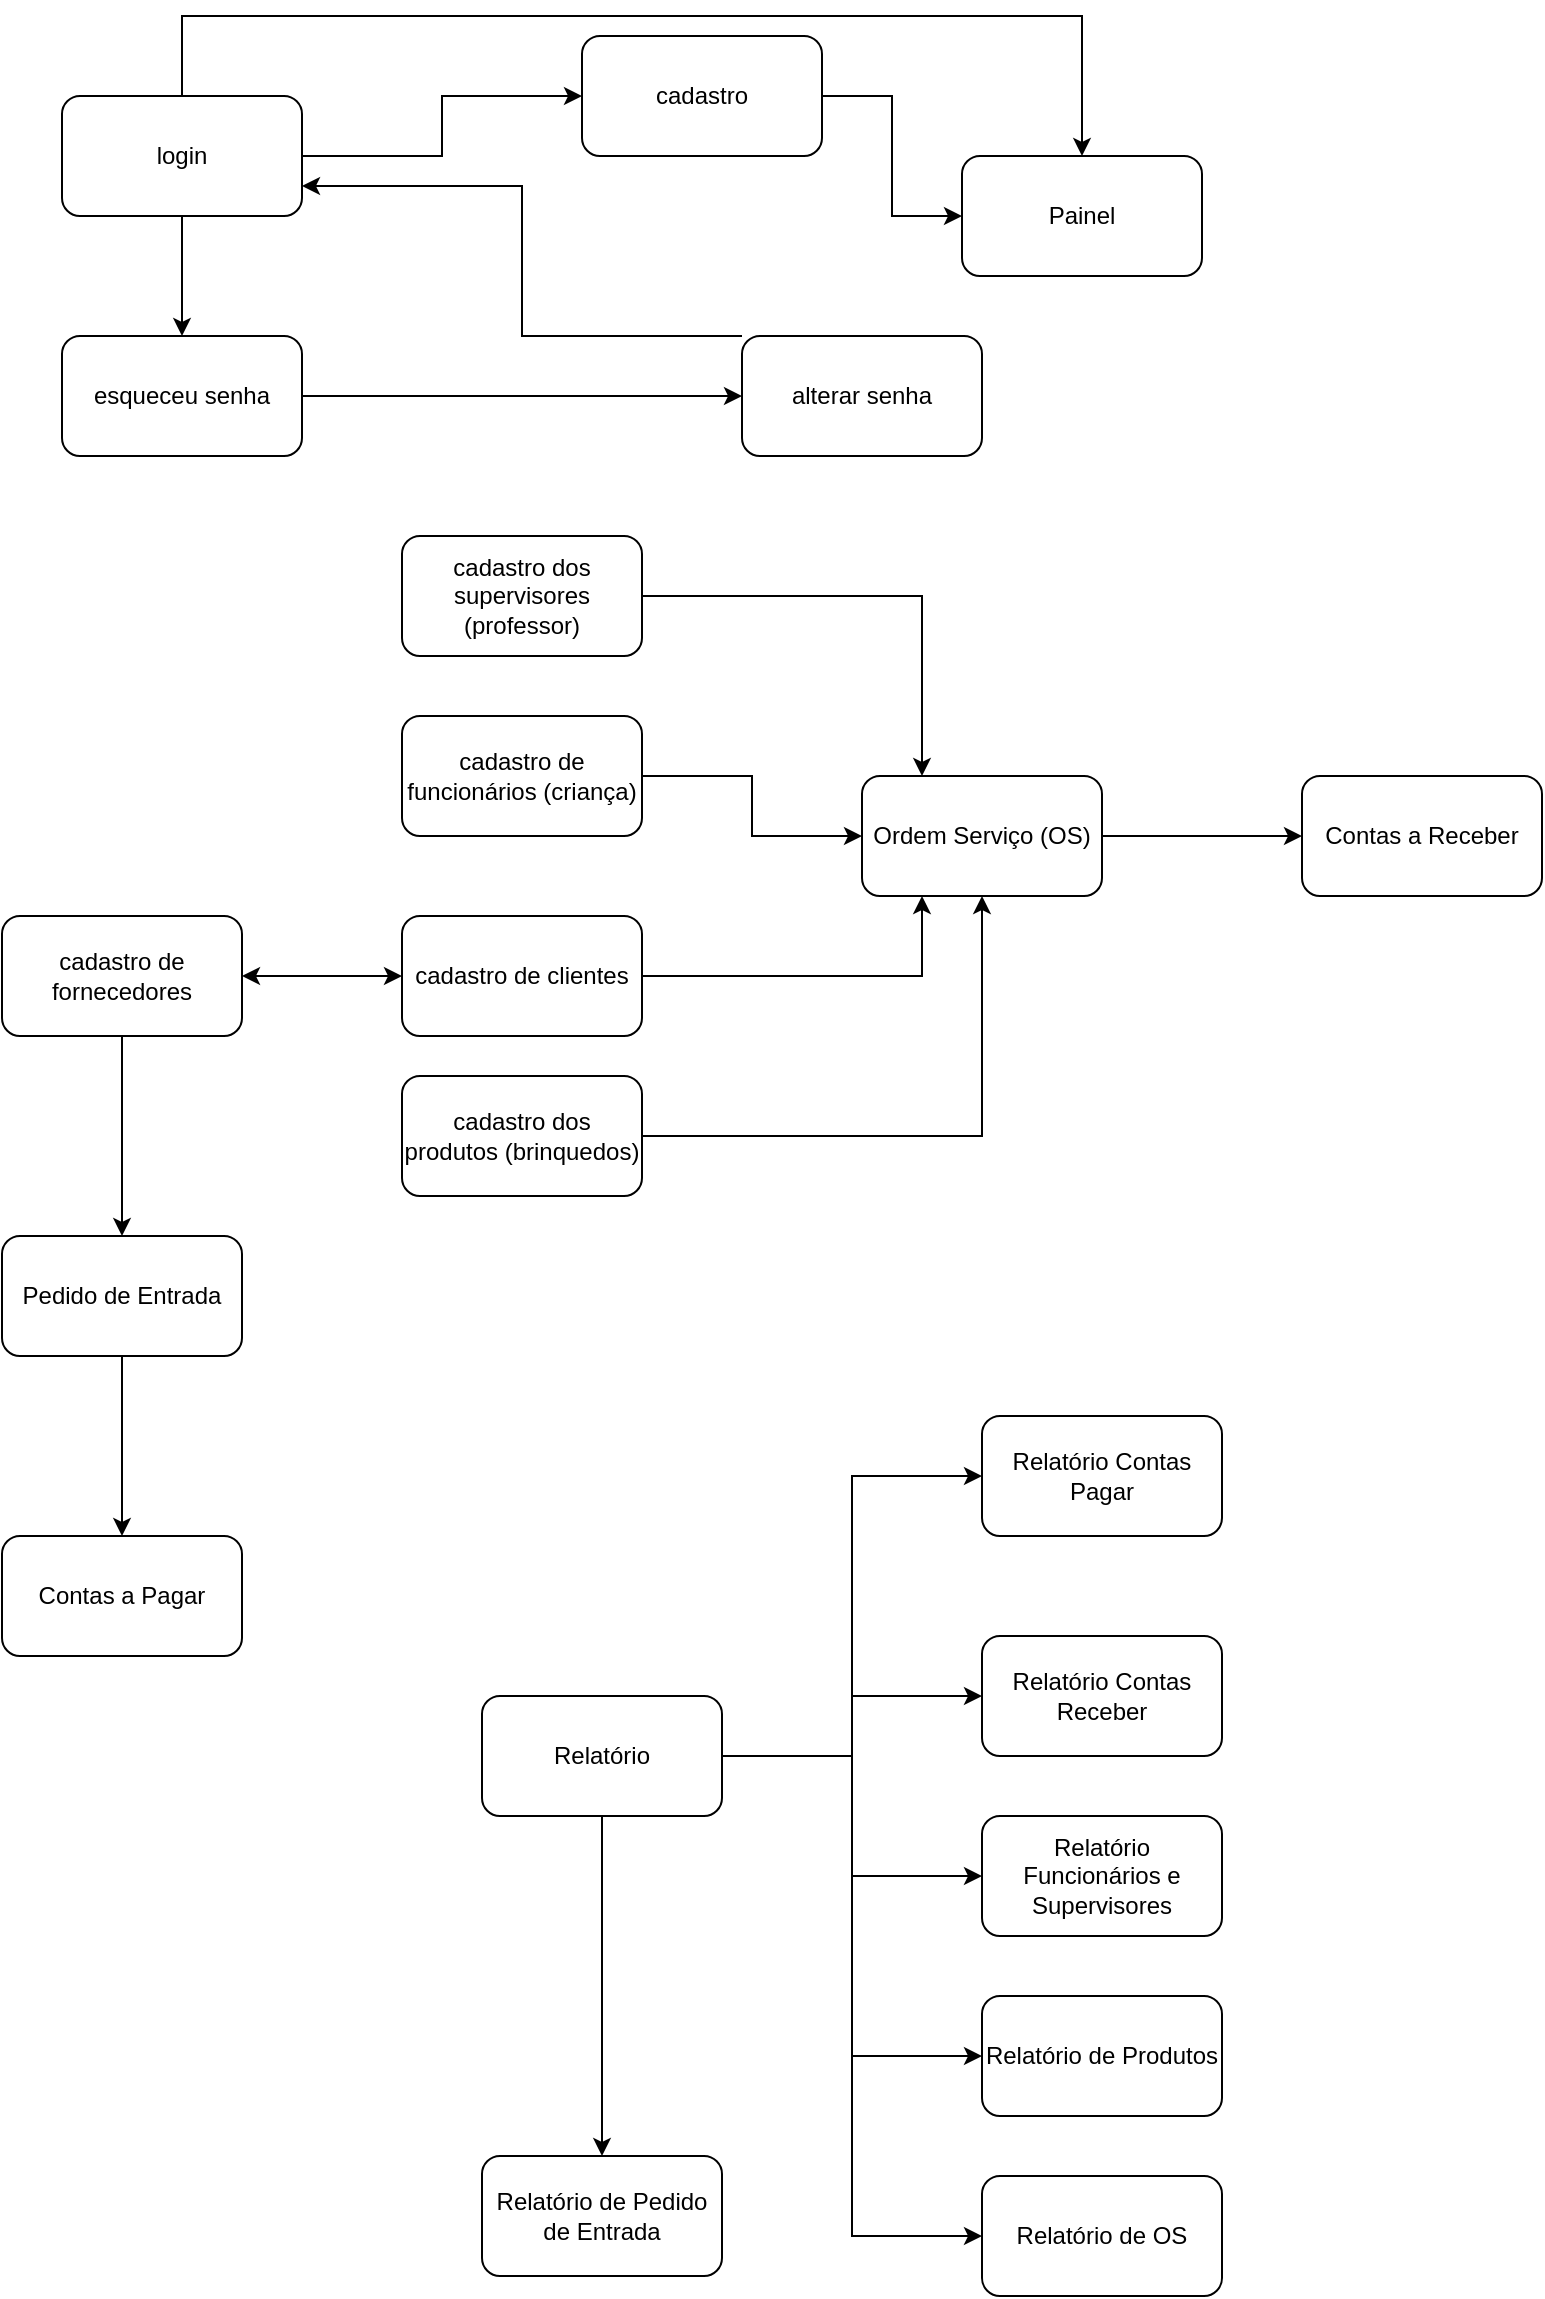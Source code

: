 <mxfile version="14.4.8" type="github" pages="6">
  <diagram id="C5RBs43oDa-KdzZeNtuy" name="Page-1">
    <mxGraphModel dx="749" dy="459" grid="1" gridSize="10" guides="1" tooltips="1" connect="1" arrows="1" fold="1" page="1" pageScale="1" pageWidth="827" pageHeight="1169" math="0" shadow="0">
      <root>
        <mxCell id="WIyWlLk6GJQsqaUBKTNV-0" />
        <mxCell id="WIyWlLk6GJQsqaUBKTNV-1" parent="WIyWlLk6GJQsqaUBKTNV-0" />
        <mxCell id="H-xvVwIZo4uKMG5LaP1M-21" style="edgeStyle=orthogonalEdgeStyle;rounded=0;orthogonalLoop=1;jettySize=auto;html=1;startArrow=none;startFill=0;" parent="WIyWlLk6GJQsqaUBKTNV-1" source="H-xvVwIZo4uKMG5LaP1M-0" target="H-xvVwIZo4uKMG5LaP1M-4" edge="1">
          <mxGeometry relative="1" as="geometry" />
        </mxCell>
        <mxCell id="H-xvVwIZo4uKMG5LaP1M-22" style="edgeStyle=orthogonalEdgeStyle;rounded=0;orthogonalLoop=1;jettySize=auto;html=1;startArrow=none;startFill=0;" parent="WIyWlLk6GJQsqaUBKTNV-1" source="H-xvVwIZo4uKMG5LaP1M-0" target="H-xvVwIZo4uKMG5LaP1M-3" edge="1">
          <mxGeometry relative="1" as="geometry" />
        </mxCell>
        <mxCell id="H-xvVwIZo4uKMG5LaP1M-27" style="edgeStyle=orthogonalEdgeStyle;rounded=0;orthogonalLoop=1;jettySize=auto;html=1;startArrow=none;startFill=0;" parent="WIyWlLk6GJQsqaUBKTNV-1" source="H-xvVwIZo4uKMG5LaP1M-0" target="H-xvVwIZo4uKMG5LaP1M-24" edge="1">
          <mxGeometry relative="1" as="geometry">
            <Array as="points">
              <mxPoint x="120" y="10" />
              <mxPoint x="570" y="10" />
            </Array>
          </mxGeometry>
        </mxCell>
        <mxCell id="H-xvVwIZo4uKMG5LaP1M-0" value="login" style="rounded=1;whiteSpace=wrap;html=1;" parent="WIyWlLk6GJQsqaUBKTNV-1" vertex="1">
          <mxGeometry x="60" y="50" width="120" height="60" as="geometry" />
        </mxCell>
        <mxCell id="H-xvVwIZo4uKMG5LaP1M-9" style="edgeStyle=orthogonalEdgeStyle;rounded=0;orthogonalLoop=1;jettySize=auto;html=1;" parent="WIyWlLk6GJQsqaUBKTNV-1" source="H-xvVwIZo4uKMG5LaP1M-1" target="H-xvVwIZo4uKMG5LaP1M-8" edge="1">
          <mxGeometry relative="1" as="geometry" />
        </mxCell>
        <mxCell id="H-xvVwIZo4uKMG5LaP1M-1" value="cadastro de funcionários (criança)" style="rounded=1;whiteSpace=wrap;html=1;" parent="WIyWlLk6GJQsqaUBKTNV-1" vertex="1">
          <mxGeometry x="230" y="360" width="120" height="60" as="geometry" />
        </mxCell>
        <mxCell id="H-xvVwIZo4uKMG5LaP1M-25" style="edgeStyle=orthogonalEdgeStyle;rounded=0;orthogonalLoop=1;jettySize=auto;html=1;entryX=1;entryY=0.75;entryDx=0;entryDy=0;startArrow=none;startFill=0;" parent="WIyWlLk6GJQsqaUBKTNV-1" source="H-xvVwIZo4uKMG5LaP1M-2" target="H-xvVwIZo4uKMG5LaP1M-0" edge="1">
          <mxGeometry relative="1" as="geometry">
            <Array as="points">
              <mxPoint x="290" y="170" />
              <mxPoint x="290" y="95" />
            </Array>
          </mxGeometry>
        </mxCell>
        <mxCell id="H-xvVwIZo4uKMG5LaP1M-2" value="alterar senha" style="rounded=1;whiteSpace=wrap;html=1;" parent="WIyWlLk6GJQsqaUBKTNV-1" vertex="1">
          <mxGeometry x="400" y="170" width="120" height="60" as="geometry" />
        </mxCell>
        <mxCell id="H-xvVwIZo4uKMG5LaP1M-23" style="edgeStyle=orthogonalEdgeStyle;rounded=0;orthogonalLoop=1;jettySize=auto;html=1;startArrow=none;startFill=0;" parent="WIyWlLk6GJQsqaUBKTNV-1" source="H-xvVwIZo4uKMG5LaP1M-3" target="H-xvVwIZo4uKMG5LaP1M-2" edge="1">
          <mxGeometry relative="1" as="geometry" />
        </mxCell>
        <mxCell id="H-xvVwIZo4uKMG5LaP1M-3" value="esqueceu senha" style="rounded=1;whiteSpace=wrap;html=1;" parent="WIyWlLk6GJQsqaUBKTNV-1" vertex="1">
          <mxGeometry x="60" y="170" width="120" height="60" as="geometry" />
        </mxCell>
        <mxCell id="H-xvVwIZo4uKMG5LaP1M-26" style="edgeStyle=orthogonalEdgeStyle;rounded=0;orthogonalLoop=1;jettySize=auto;html=1;startArrow=none;startFill=0;" parent="WIyWlLk6GJQsqaUBKTNV-1" source="H-xvVwIZo4uKMG5LaP1M-4" target="H-xvVwIZo4uKMG5LaP1M-24" edge="1">
          <mxGeometry relative="1" as="geometry" />
        </mxCell>
        <mxCell id="H-xvVwIZo4uKMG5LaP1M-4" value="cadastro" style="rounded=1;whiteSpace=wrap;html=1;" parent="WIyWlLk6GJQsqaUBKTNV-1" vertex="1">
          <mxGeometry x="320" y="20" width="120" height="60" as="geometry" />
        </mxCell>
        <mxCell id="H-xvVwIZo4uKMG5LaP1M-10" style="edgeStyle=orthogonalEdgeStyle;rounded=0;orthogonalLoop=1;jettySize=auto;html=1;entryX=0.25;entryY=0;entryDx=0;entryDy=0;" parent="WIyWlLk6GJQsqaUBKTNV-1" source="H-xvVwIZo4uKMG5LaP1M-5" target="H-xvVwIZo4uKMG5LaP1M-8" edge="1">
          <mxGeometry relative="1" as="geometry" />
        </mxCell>
        <mxCell id="H-xvVwIZo4uKMG5LaP1M-5" value="cadastro dos supervisores (professor)" style="rounded=1;whiteSpace=wrap;html=1;" parent="WIyWlLk6GJQsqaUBKTNV-1" vertex="1">
          <mxGeometry x="230" y="270" width="120" height="60" as="geometry" />
        </mxCell>
        <mxCell id="H-xvVwIZo4uKMG5LaP1M-12" style="edgeStyle=orthogonalEdgeStyle;rounded=0;orthogonalLoop=1;jettySize=auto;html=1;" parent="WIyWlLk6GJQsqaUBKTNV-1" source="H-xvVwIZo4uKMG5LaP1M-6" target="H-xvVwIZo4uKMG5LaP1M-8" edge="1">
          <mxGeometry relative="1" as="geometry" />
        </mxCell>
        <mxCell id="H-xvVwIZo4uKMG5LaP1M-6" value="cadastro dos produtos (brinquedos)" style="rounded=1;whiteSpace=wrap;html=1;" parent="WIyWlLk6GJQsqaUBKTNV-1" vertex="1">
          <mxGeometry x="230" y="540" width="120" height="60" as="geometry" />
        </mxCell>
        <mxCell id="H-xvVwIZo4uKMG5LaP1M-11" style="edgeStyle=orthogonalEdgeStyle;rounded=0;orthogonalLoop=1;jettySize=auto;html=1;entryX=0.25;entryY=1;entryDx=0;entryDy=0;" parent="WIyWlLk6GJQsqaUBKTNV-1" source="H-xvVwIZo4uKMG5LaP1M-7" target="H-xvVwIZo4uKMG5LaP1M-8" edge="1">
          <mxGeometry relative="1" as="geometry" />
        </mxCell>
        <mxCell id="H-xvVwIZo4uKMG5LaP1M-7" value="cadastro de clientes" style="rounded=1;whiteSpace=wrap;html=1;" parent="WIyWlLk6GJQsqaUBKTNV-1" vertex="1">
          <mxGeometry x="230" y="460" width="120" height="60" as="geometry" />
        </mxCell>
        <mxCell id="H-xvVwIZo4uKMG5LaP1M-17" style="edgeStyle=orthogonalEdgeStyle;rounded=0;orthogonalLoop=1;jettySize=auto;html=1;startArrow=none;startFill=0;" parent="WIyWlLk6GJQsqaUBKTNV-1" source="H-xvVwIZo4uKMG5LaP1M-8" target="H-xvVwIZo4uKMG5LaP1M-14" edge="1">
          <mxGeometry relative="1" as="geometry" />
        </mxCell>
        <mxCell id="H-xvVwIZo4uKMG5LaP1M-8" value="Ordem Serviço (OS)" style="rounded=1;whiteSpace=wrap;html=1;" parent="WIyWlLk6GJQsqaUBKTNV-1" vertex="1">
          <mxGeometry x="460" y="390" width="120" height="60" as="geometry" />
        </mxCell>
        <mxCell id="H-xvVwIZo4uKMG5LaP1M-13" value="Contas a Pagar" style="rounded=1;whiteSpace=wrap;html=1;" parent="WIyWlLk6GJQsqaUBKTNV-1" vertex="1">
          <mxGeometry x="30" y="770" width="120" height="60" as="geometry" />
        </mxCell>
        <mxCell id="H-xvVwIZo4uKMG5LaP1M-14" value="Contas a Receber" style="rounded=1;whiteSpace=wrap;html=1;" parent="WIyWlLk6GJQsqaUBKTNV-1" vertex="1">
          <mxGeometry x="680" y="390" width="120" height="60" as="geometry" />
        </mxCell>
        <mxCell id="H-xvVwIZo4uKMG5LaP1M-16" style="edgeStyle=orthogonalEdgeStyle;rounded=0;orthogonalLoop=1;jettySize=auto;html=1;entryX=0;entryY=0.5;entryDx=0;entryDy=0;startArrow=classic;startFill=1;" parent="WIyWlLk6GJQsqaUBKTNV-1" source="H-xvVwIZo4uKMG5LaP1M-15" target="H-xvVwIZo4uKMG5LaP1M-7" edge="1">
          <mxGeometry relative="1" as="geometry" />
        </mxCell>
        <mxCell id="H-xvVwIZo4uKMG5LaP1M-19" style="edgeStyle=orthogonalEdgeStyle;rounded=0;orthogonalLoop=1;jettySize=auto;html=1;startArrow=none;startFill=0;" parent="WIyWlLk6GJQsqaUBKTNV-1" source="H-xvVwIZo4uKMG5LaP1M-15" target="H-xvVwIZo4uKMG5LaP1M-18" edge="1">
          <mxGeometry relative="1" as="geometry" />
        </mxCell>
        <mxCell id="H-xvVwIZo4uKMG5LaP1M-15" value="cadastro de fornecedores" style="rounded=1;whiteSpace=wrap;html=1;" parent="WIyWlLk6GJQsqaUBKTNV-1" vertex="1">
          <mxGeometry x="30" y="460" width="120" height="60" as="geometry" />
        </mxCell>
        <mxCell id="H-xvVwIZo4uKMG5LaP1M-20" style="edgeStyle=orthogonalEdgeStyle;rounded=0;orthogonalLoop=1;jettySize=auto;html=1;startArrow=none;startFill=0;" parent="WIyWlLk6GJQsqaUBKTNV-1" source="H-xvVwIZo4uKMG5LaP1M-18" target="H-xvVwIZo4uKMG5LaP1M-13" edge="1">
          <mxGeometry relative="1" as="geometry" />
        </mxCell>
        <mxCell id="H-xvVwIZo4uKMG5LaP1M-18" value="Pedido de Entrada" style="rounded=1;whiteSpace=wrap;html=1;" parent="WIyWlLk6GJQsqaUBKTNV-1" vertex="1">
          <mxGeometry x="30" y="620" width="120" height="60" as="geometry" />
        </mxCell>
        <mxCell id="H-xvVwIZo4uKMG5LaP1M-24" value="Painel" style="rounded=1;whiteSpace=wrap;html=1;" parent="WIyWlLk6GJQsqaUBKTNV-1" vertex="1">
          <mxGeometry x="510" y="80" width="120" height="60" as="geometry" />
        </mxCell>
        <mxCell id="H-xvVwIZo4uKMG5LaP1M-28" value="Relatório Contas Pagar" style="rounded=1;whiteSpace=wrap;html=1;" parent="WIyWlLk6GJQsqaUBKTNV-1" vertex="1">
          <mxGeometry x="520" y="710" width="120" height="60" as="geometry" />
        </mxCell>
        <mxCell id="H-xvVwIZo4uKMG5LaP1M-29" value="Relatório Contas Receber" style="rounded=1;whiteSpace=wrap;html=1;" parent="WIyWlLk6GJQsqaUBKTNV-1" vertex="1">
          <mxGeometry x="520" y="820" width="120" height="60" as="geometry" />
        </mxCell>
        <mxCell id="H-xvVwIZo4uKMG5LaP1M-30" value="Relatório Funcionários e Supervisores" style="rounded=1;whiteSpace=wrap;html=1;" parent="WIyWlLk6GJQsqaUBKTNV-1" vertex="1">
          <mxGeometry x="520" y="910" width="120" height="60" as="geometry" />
        </mxCell>
        <mxCell id="H-xvVwIZo4uKMG5LaP1M-31" value="Relatório de Produtos" style="rounded=1;whiteSpace=wrap;html=1;" parent="WIyWlLk6GJQsqaUBKTNV-1" vertex="1">
          <mxGeometry x="520" y="1000" width="120" height="60" as="geometry" />
        </mxCell>
        <mxCell id="H-xvVwIZo4uKMG5LaP1M-32" value="Relatório de OS" style="rounded=1;whiteSpace=wrap;html=1;" parent="WIyWlLk6GJQsqaUBKTNV-1" vertex="1">
          <mxGeometry x="520" y="1090" width="120" height="60" as="geometry" />
        </mxCell>
        <mxCell id="H-xvVwIZo4uKMG5LaP1M-33" value="Relatório de Pedido de Entrada" style="rounded=1;whiteSpace=wrap;html=1;" parent="WIyWlLk6GJQsqaUBKTNV-1" vertex="1">
          <mxGeometry x="270" y="1080" width="120" height="60" as="geometry" />
        </mxCell>
        <mxCell id="H-xvVwIZo4uKMG5LaP1M-35" style="edgeStyle=orthogonalEdgeStyle;rounded=0;orthogonalLoop=1;jettySize=auto;html=1;entryX=0;entryY=0.5;entryDx=0;entryDy=0;startArrow=none;startFill=0;" parent="WIyWlLk6GJQsqaUBKTNV-1" source="H-xvVwIZo4uKMG5LaP1M-34" target="H-xvVwIZo4uKMG5LaP1M-28" edge="1">
          <mxGeometry relative="1" as="geometry" />
        </mxCell>
        <mxCell id="H-xvVwIZo4uKMG5LaP1M-36" style="edgeStyle=orthogonalEdgeStyle;rounded=0;orthogonalLoop=1;jettySize=auto;html=1;startArrow=none;startFill=0;" parent="WIyWlLk6GJQsqaUBKTNV-1" source="H-xvVwIZo4uKMG5LaP1M-34" target="H-xvVwIZo4uKMG5LaP1M-29" edge="1">
          <mxGeometry relative="1" as="geometry" />
        </mxCell>
        <mxCell id="H-xvVwIZo4uKMG5LaP1M-37" style="edgeStyle=orthogonalEdgeStyle;rounded=0;orthogonalLoop=1;jettySize=auto;html=1;startArrow=none;startFill=0;" parent="WIyWlLk6GJQsqaUBKTNV-1" source="H-xvVwIZo4uKMG5LaP1M-34" target="H-xvVwIZo4uKMG5LaP1M-30" edge="1">
          <mxGeometry relative="1" as="geometry" />
        </mxCell>
        <mxCell id="H-xvVwIZo4uKMG5LaP1M-38" style="edgeStyle=orthogonalEdgeStyle;rounded=0;orthogonalLoop=1;jettySize=auto;html=1;entryX=0;entryY=0.5;entryDx=0;entryDy=0;startArrow=none;startFill=0;" parent="WIyWlLk6GJQsqaUBKTNV-1" source="H-xvVwIZo4uKMG5LaP1M-34" target="H-xvVwIZo4uKMG5LaP1M-31" edge="1">
          <mxGeometry relative="1" as="geometry" />
        </mxCell>
        <mxCell id="H-xvVwIZo4uKMG5LaP1M-39" style="edgeStyle=orthogonalEdgeStyle;rounded=0;orthogonalLoop=1;jettySize=auto;html=1;entryX=0;entryY=0.5;entryDx=0;entryDy=0;startArrow=none;startFill=0;" parent="WIyWlLk6GJQsqaUBKTNV-1" source="H-xvVwIZo4uKMG5LaP1M-34" target="H-xvVwIZo4uKMG5LaP1M-32" edge="1">
          <mxGeometry relative="1" as="geometry" />
        </mxCell>
        <mxCell id="H-xvVwIZo4uKMG5LaP1M-40" style="edgeStyle=orthogonalEdgeStyle;rounded=0;orthogonalLoop=1;jettySize=auto;html=1;startArrow=none;startFill=0;" parent="WIyWlLk6GJQsqaUBKTNV-1" source="H-xvVwIZo4uKMG5LaP1M-34" target="H-xvVwIZo4uKMG5LaP1M-33" edge="1">
          <mxGeometry relative="1" as="geometry" />
        </mxCell>
        <mxCell id="H-xvVwIZo4uKMG5LaP1M-34" value="Relatório" style="rounded=1;whiteSpace=wrap;html=1;" parent="WIyWlLk6GJQsqaUBKTNV-1" vertex="1">
          <mxGeometry x="270" y="850" width="120" height="60" as="geometry" />
        </mxCell>
      </root>
    </mxGraphModel>
  </diagram>
  <diagram id="tal-h-jrdfx2veLlzVZ1" name="Flow Functions">
    <mxGraphModel dx="881" dy="540" grid="1" gridSize="10" guides="1" tooltips="1" connect="1" arrows="1" fold="1" page="1" pageScale="1" pageWidth="827" pageHeight="1169" math="0" shadow="0">
      <root>
        <mxCell id="jtgbaJmSJ_ehyxfb3TlL-0" />
        <mxCell id="jtgbaJmSJ_ehyxfb3TlL-1" parent="jtgbaJmSJ_ehyxfb3TlL-0" />
        <mxCell id="mH1qTDOkve_zss4yPTDx-56" value="Funções - Conectores" style="text;html=1;resizable=0;autosize=1;align=center;verticalAlign=middle;points=[];rounded=0;fontStyle=5;dashed=1;shadow=0;sketch=0;glass=0;fontSize=30;direction=west;rotation=0;" vertex="1" parent="jtgbaJmSJ_ehyxfb3TlL-1">
          <mxGeometry x="250" y="20" width="330" height="40" as="geometry" />
        </mxCell>
        <mxCell id="mH1qTDOkve_zss4yPTDx-57" style="edgeStyle=orthogonalEdgeStyle;rounded=0;orthogonalLoop=1;jettySize=auto;html=1;entryX=0;entryY=0.5;entryDx=0;entryDy=0;entryPerimeter=0;" edge="1" parent="jtgbaJmSJ_ehyxfb3TlL-1" source="mH1qTDOkve_zss4yPTDx-59" target="mH1qTDOkve_zss4yPTDx-62">
          <mxGeometry relative="1" as="geometry" />
        </mxCell>
        <mxCell id="mH1qTDOkve_zss4yPTDx-58" value="Checar Suporte&lt;br&gt;Notificações" style="edgeLabel;html=1;align=center;verticalAlign=middle;resizable=0;points=[];" vertex="1" connectable="0" parent="mH1qTDOkve_zss4yPTDx-57">
          <mxGeometry x="-0.154" y="2" relative="1" as="geometry">
            <mxPoint y="1" as="offset" />
          </mxGeometry>
        </mxCell>
        <mxCell id="mH1qTDOkve_zss4yPTDx-59" value="B" style="strokeWidth=2;html=1;shape=mxgraph.flowchart.start_2;whiteSpace=wrap;fillColor=#f8cecc;strokeColor=#b85450;" vertex="1" parent="jtgbaJmSJ_ehyxfb3TlL-1">
          <mxGeometry x="38.5" y="167.5" width="50" height="50" as="geometry" />
        </mxCell>
        <mxCell id="mH1qTDOkve_zss4yPTDx-60" style="edgeStyle=orthogonalEdgeStyle;rounded=0;orthogonalLoop=1;jettySize=auto;html=1;entryX=0;entryY=0.5;entryDx=0;entryDy=0;entryPerimeter=0;" edge="1" parent="jtgbaJmSJ_ehyxfb3TlL-1" source="mH1qTDOkve_zss4yPTDx-62" target="mH1qTDOkve_zss4yPTDx-67">
          <mxGeometry relative="1" as="geometry" />
        </mxCell>
        <mxCell id="mH1qTDOkve_zss4yPTDx-61" value="Sim" style="edgeLabel;html=1;align=center;verticalAlign=middle;resizable=0;points=[];" vertex="1" connectable="0" parent="mH1qTDOkve_zss4yPTDx-60">
          <mxGeometry x="-0.25" y="3" relative="1" as="geometry">
            <mxPoint as="offset" />
          </mxGeometry>
        </mxCell>
        <mxCell id="mH1qTDOkve_zss4yPTDx-62" value="Navegador&lt;br&gt;Suporta&lt;br&gt;Notificações?" style="strokeWidth=2;html=1;shape=mxgraph.flowchart.decision;whiteSpace=wrap;fillColor=#fff2cc;strokeColor=#d6b656;" vertex="1" parent="jtgbaJmSJ_ehyxfb3TlL-1">
          <mxGeometry x="217.5" y="140" width="110" height="105" as="geometry" />
        </mxCell>
        <mxCell id="mH1qTDOkve_zss4yPTDx-63" style="edgeStyle=orthogonalEdgeStyle;rounded=0;orthogonalLoop=1;jettySize=auto;html=1;entryX=0;entryY=0.5;entryDx=0;entryDy=0;" edge="1" parent="jtgbaJmSJ_ehyxfb3TlL-1" source="mH1qTDOkve_zss4yPTDx-67" target="mH1qTDOkve_zss4yPTDx-68">
          <mxGeometry relative="1" as="geometry" />
        </mxCell>
        <mxCell id="mH1qTDOkve_zss4yPTDx-64" value="Não" style="edgeLabel;html=1;align=center;verticalAlign=middle;resizable=0;points=[];" vertex="1" connectable="0" parent="mH1qTDOkve_zss4yPTDx-63">
          <mxGeometry x="0.472" relative="1" as="geometry">
            <mxPoint as="offset" />
          </mxGeometry>
        </mxCell>
        <mxCell id="mH1qTDOkve_zss4yPTDx-65" style="edgeStyle=orthogonalEdgeStyle;rounded=0;orthogonalLoop=1;jettySize=auto;html=1;entryX=0;entryY=0.5;entryDx=0;entryDy=0;" edge="1" parent="jtgbaJmSJ_ehyxfb3TlL-1" source="mH1qTDOkve_zss4yPTDx-67" target="mH1qTDOkve_zss4yPTDx-69">
          <mxGeometry relative="1" as="geometry" />
        </mxCell>
        <mxCell id="mH1qTDOkve_zss4yPTDx-66" value="Sim" style="edgeLabel;html=1;align=center;verticalAlign=middle;resizable=0;points=[];" vertex="1" connectable="0" parent="mH1qTDOkve_zss4yPTDx-65">
          <mxGeometry x="0.536" y="3" relative="1" as="geometry">
            <mxPoint as="offset" />
          </mxGeometry>
        </mxCell>
        <mxCell id="mH1qTDOkve_zss4yPTDx-67" value="Ativar&lt;br&gt;Notificações?" style="strokeWidth=2;html=1;shape=mxgraph.flowchart.decision;whiteSpace=wrap;fillColor=#fff2cc;strokeColor=#d6b656;" vertex="1" parent="jtgbaJmSJ_ehyxfb3TlL-1">
          <mxGeometry x="441.5" y="140" width="110" height="105" as="geometry" />
        </mxCell>
        <mxCell id="mH1qTDOkve_zss4yPTDx-68" value="Salvar Permissão como &lt;b&gt;Negada&lt;/b&gt;" style="rounded=1;whiteSpace=wrap;html=1;absoluteArcSize=1;arcSize=14;strokeWidth=2;fillColor=#dae8fc;strokeColor=#6c8ebf;" vertex="1" parent="jtgbaJmSJ_ehyxfb3TlL-1">
          <mxGeometry x="701.5" y="90" width="90" height="82.5" as="geometry" />
        </mxCell>
        <mxCell id="mH1qTDOkve_zss4yPTDx-69" value="Salvar Permissão como &lt;b&gt;Permitida&lt;/b&gt;" style="rounded=1;whiteSpace=wrap;html=1;absoluteArcSize=1;arcSize=14;strokeWidth=2;fillColor=#dae8fc;strokeColor=#6c8ebf;" vertex="1" parent="jtgbaJmSJ_ehyxfb3TlL-1">
          <mxGeometry x="701.5" y="220" width="90" height="82.5" as="geometry" />
        </mxCell>
        <mxCell id="mH1qTDOkve_zss4yPTDx-70" style="edgeStyle=orthogonalEdgeStyle;rounded=0;orthogonalLoop=1;jettySize=auto;html=1;startArrow=none;startFill=0;fontSize=11;entryX=0;entryY=0.5;entryDx=0;entryDy=0;entryPerimeter=0;" edge="1" parent="jtgbaJmSJ_ehyxfb3TlL-1" source="mH1qTDOkve_zss4yPTDx-72" target="mH1qTDOkve_zss4yPTDx-75">
          <mxGeometry relative="1" as="geometry">
            <mxPoint x="198.5" y="342.5" as="targetPoint" />
          </mxGeometry>
        </mxCell>
        <mxCell id="mH1qTDOkve_zss4yPTDx-71" value="Checar Permissão&lt;br&gt;Notificação" style="edgeLabel;html=1;align=center;verticalAlign=middle;resizable=0;points=[];fontSize=11;" vertex="1" connectable="0" parent="mH1qTDOkve_zss4yPTDx-70">
          <mxGeometry x="-0.19" y="-2" relative="1" as="geometry">
            <mxPoint x="2" y="-2" as="offset" />
          </mxGeometry>
        </mxCell>
        <mxCell id="mH1qTDOkve_zss4yPTDx-72" value="C" style="strokeWidth=2;html=1;shape=mxgraph.flowchart.start_2;whiteSpace=wrap;fillColor=#f8cecc;strokeColor=#b85450;" vertex="1" parent="jtgbaJmSJ_ehyxfb3TlL-1">
          <mxGeometry x="38.5" y="317.5" width="50" height="50" as="geometry" />
        </mxCell>
        <mxCell id="mH1qTDOkve_zss4yPTDx-73" style="edgeStyle=orthogonalEdgeStyle;rounded=0;orthogonalLoop=1;jettySize=auto;html=1;entryX=0;entryY=0.5;entryDx=0;entryDy=0;startArrow=none;startFill=0;fontSize=11;" edge="1" parent="jtgbaJmSJ_ehyxfb3TlL-1" source="mH1qTDOkve_zss4yPTDx-75" target="mH1qTDOkve_zss4yPTDx-76">
          <mxGeometry relative="1" as="geometry" />
        </mxCell>
        <mxCell id="mH1qTDOkve_zss4yPTDx-74" value="Sim" style="edgeLabel;html=1;align=center;verticalAlign=middle;resizable=0;points=[];fontSize=11;" vertex="1" connectable="0" parent="mH1qTDOkve_zss4yPTDx-73">
          <mxGeometry x="-0.337" y="-3" relative="1" as="geometry">
            <mxPoint x="10" y="-3" as="offset" />
          </mxGeometry>
        </mxCell>
        <mxCell id="mH1qTDOkve_zss4yPTDx-75" value="Notificação Permitida?" style="strokeWidth=2;html=1;shape=mxgraph.flowchart.decision;whiteSpace=wrap;fillColor=#fff2cc;strokeColor=#d6b656;" vertex="1" parent="jtgbaJmSJ_ehyxfb3TlL-1">
          <mxGeometry x="218.5" y="290" width="110" height="105" as="geometry" />
        </mxCell>
        <mxCell id="mH1qTDOkve_zss4yPTDx-76" value="Enviar Notificação" style="rounded=1;whiteSpace=wrap;html=1;absoluteArcSize=1;arcSize=14;strokeWidth=2;fillColor=#dae8fc;strokeColor=#6c8ebf;" vertex="1" parent="jtgbaJmSJ_ehyxfb3TlL-1">
          <mxGeometry x="448.5" y="301.25" width="90" height="82.5" as="geometry" />
        </mxCell>
        <mxCell id="mH1qTDOkve_zss4yPTDx-77" style="edgeStyle=orthogonalEdgeStyle;rounded=0;orthogonalLoop=1;jettySize=auto;html=1;entryX=0;entryY=0.5;entryDx=0;entryDy=0;entryPerimeter=0;startArrow=block;startFill=1;" edge="1" parent="jtgbaJmSJ_ehyxfb3TlL-1" source="mH1qTDOkve_zss4yPTDx-79" target="mH1qTDOkve_zss4yPTDx-87">
          <mxGeometry relative="1" as="geometry" />
        </mxCell>
        <mxCell id="mH1qTDOkve_zss4yPTDx-78" value="Transferência&lt;br&gt;Dados" style="edgeLabel;html=1;align=center;verticalAlign=middle;resizable=0;points=[];" vertex="1" connectable="0" parent="mH1qTDOkve_zss4yPTDx-77">
          <mxGeometry x="-0.2" y="2" relative="1" as="geometry">
            <mxPoint x="8" y="2" as="offset" />
          </mxGeometry>
        </mxCell>
        <mxCell id="mH1qTDOkve_zss4yPTDx-79" value="E" style="strokeWidth=2;html=1;shape=mxgraph.flowchart.start_2;whiteSpace=wrap;fillColor=#f8cecc;strokeColor=#b85450;" vertex="1" parent="jtgbaJmSJ_ehyxfb3TlL-1">
          <mxGeometry x="41.5" y="560" width="50" height="50" as="geometry" />
        </mxCell>
        <mxCell id="mH1qTDOkve_zss4yPTDx-80" style="edgeStyle=orthogonalEdgeStyle;rounded=0;orthogonalLoop=1;jettySize=auto;html=1;entryX=0;entryY=0.5;entryDx=0;entryDy=0;entryPerimeter=0;startArrow=block;startFill=1;" edge="1" parent="jtgbaJmSJ_ehyxfb3TlL-1" source="mH1qTDOkve_zss4yPTDx-82" target="mH1qTDOkve_zss4yPTDx-86">
          <mxGeometry relative="1" as="geometry" />
        </mxCell>
        <mxCell id="mH1qTDOkve_zss4yPTDx-81" value="Transferência&lt;br&gt;Dados" style="edgeLabel;html=1;align=center;verticalAlign=middle;resizable=0;points=[];" vertex="1" connectable="0" parent="mH1qTDOkve_zss4yPTDx-80">
          <mxGeometry x="-0.214" y="-3" relative="1" as="geometry">
            <mxPoint x="13" y="-3" as="offset" />
          </mxGeometry>
        </mxCell>
        <mxCell id="mH1qTDOkve_zss4yPTDx-82" value="F" style="strokeWidth=2;html=1;shape=mxgraph.flowchart.start_2;whiteSpace=wrap;fillColor=#f8cecc;strokeColor=#b85450;" vertex="1" parent="jtgbaJmSJ_ehyxfb3TlL-1">
          <mxGeometry x="402.5" y="425" width="50" height="50" as="geometry" />
        </mxCell>
        <mxCell id="mH1qTDOkve_zss4yPTDx-83" style="edgeStyle=orthogonalEdgeStyle;rounded=0;orthogonalLoop=1;jettySize=auto;html=1;startArrow=block;startFill=1;" edge="1" parent="jtgbaJmSJ_ehyxfb3TlL-1" source="mH1qTDOkve_zss4yPTDx-85" target="mH1qTDOkve_zss4yPTDx-88">
          <mxGeometry relative="1" as="geometry" />
        </mxCell>
        <mxCell id="mH1qTDOkve_zss4yPTDx-84" value="Transferência&lt;br&gt;Dados" style="edgeLabel;html=1;align=center;verticalAlign=middle;resizable=0;points=[];" vertex="1" connectable="0" parent="mH1qTDOkve_zss4yPTDx-83">
          <mxGeometry x="-0.24" y="4" relative="1" as="geometry">
            <mxPoint x="9" y="4" as="offset" />
          </mxGeometry>
        </mxCell>
        <mxCell id="mH1qTDOkve_zss4yPTDx-85" value="D" style="strokeWidth=2;html=1;shape=mxgraph.flowchart.start_2;whiteSpace=wrap;fillColor=#f8cecc;strokeColor=#b85450;" vertex="1" parent="jtgbaJmSJ_ehyxfb3TlL-1">
          <mxGeometry x="38.5" y="425" width="50" height="50" as="geometry" />
        </mxCell>
        <mxCell id="mH1qTDOkve_zss4yPTDx-86" value="&lt;br&gt;&lt;br&gt;MySQL (Users Management)" style="strokeWidth=2;html=1;shape=mxgraph.flowchart.database;whiteSpace=wrap;fillColor=#f5f5f5;strokeColor=#666666;fontColor=#333333;" vertex="1" parent="jtgbaJmSJ_ehyxfb3TlL-1">
          <mxGeometry x="572.5" y="410" width="90" height="80" as="geometry" />
        </mxCell>
        <mxCell id="mH1qTDOkve_zss4yPTDx-87" value="Neo4J (Flow)" style="strokeWidth=2;html=1;shape=mxgraph.flowchart.database;whiteSpace=wrap;fillColor=#f5f5f5;strokeColor=#666666;fontColor=#333333;" vertex="1" parent="jtgbaJmSJ_ehyxfb3TlL-1">
          <mxGeometry x="199.5" y="545" width="90" height="80" as="geometry" />
        </mxCell>
        <mxCell id="mH1qTDOkve_zss4yPTDx-88" value="&lt;br&gt;&lt;br&gt;MySQL (Products Photos)" style="strokeWidth=2;html=1;shape=mxgraph.flowchart.database;whiteSpace=wrap;fillColor=#f5f5f5;strokeColor=#666666;fontColor=#333333;" vertex="1" parent="jtgbaJmSJ_ehyxfb3TlL-1">
          <mxGeometry x="199.5" y="410" width="90" height="80" as="geometry" />
        </mxCell>
      </root>
    </mxGraphModel>
  </diagram>
  <diagram id="9KP4zGZVPOgl1R6rn4H_" name="Flow - Login">
    <mxGraphModel dx="749" dy="459" grid="1" gridSize="10" guides="1" tooltips="1" connect="1" arrows="1" fold="1" page="1" pageScale="1" pageWidth="827" pageHeight="1169" math="0" shadow="0">
      <root>
        <mxCell id="7cgMG7bWDwLEBmEkMe4G-0" />
        <mxCell id="7cgMG7bWDwLEBmEkMe4G-1" parent="7cgMG7bWDwLEBmEkMe4G-0" />
        <mxCell id="7cgMG7bWDwLEBmEkMe4G-2" value="Página - Login" style="text;html=1;resizable=0;autosize=1;align=center;verticalAlign=middle;points=[];rounded=0;fontStyle=5;dashed=1;shadow=0;sketch=0;glass=0;fontSize=30;direction=west;rotation=0;" vertex="1" parent="7cgMG7bWDwLEBmEkMe4G-1">
          <mxGeometry x="305" y="20" width="220" height="40" as="geometry" />
        </mxCell>
        <mxCell id="7cgMG7bWDwLEBmEkMe4G-7" style="edgeStyle=orthogonalEdgeStyle;rounded=0;orthogonalLoop=1;jettySize=auto;html=1;entryX=1;entryY=0.5;entryDx=0;entryDy=0;entryPerimeter=0;startArrow=classic;startFill=1;" edge="1" parent="7cgMG7bWDwLEBmEkMe4G-1" source="7cgMG7bWDwLEBmEkMe4G-16" target="7cgMG7bWDwLEBmEkMe4G-19">
          <mxGeometry relative="1" as="geometry" />
        </mxCell>
        <mxCell id="7cgMG7bWDwLEBmEkMe4G-8" value="Esqueceu Senha" style="edgeLabel;html=1;align=center;verticalAlign=middle;resizable=0;points=[];" vertex="1" connectable="0" parent="7cgMG7bWDwLEBmEkMe4G-7">
          <mxGeometry x="0.753" y="-3" relative="1" as="geometry">
            <mxPoint x="19.5" y="3" as="offset" />
          </mxGeometry>
        </mxCell>
        <mxCell id="7cgMG7bWDwLEBmEkMe4G-9" style="edgeStyle=orthogonalEdgeStyle;rounded=0;orthogonalLoop=1;jettySize=auto;html=1;startArrow=classic;startFill=1;" edge="1" parent="7cgMG7bWDwLEBmEkMe4G-1" source="7cgMG7bWDwLEBmEkMe4G-16" target="7cgMG7bWDwLEBmEkMe4G-20">
          <mxGeometry relative="1" as="geometry" />
        </mxCell>
        <mxCell id="7cgMG7bWDwLEBmEkMe4G-10" value="Cadastro" style="edgeLabel;html=1;align=center;verticalAlign=middle;resizable=0;points=[];" vertex="1" connectable="0" parent="7cgMG7bWDwLEBmEkMe4G-9">
          <mxGeometry x="0.594" y="-3" relative="1" as="geometry">
            <mxPoint as="offset" />
          </mxGeometry>
        </mxCell>
        <mxCell id="7cgMG7bWDwLEBmEkMe4G-11" style="edgeStyle=orthogonalEdgeStyle;rounded=0;orthogonalLoop=1;jettySize=auto;html=1;entryX=1;entryY=0.5;entryDx=0;entryDy=0;entryPerimeter=0;exitX=0;exitY=1;exitDx=0;exitDy=0;startArrow=classic;startFill=1;endArrow=none;endFill=0;" edge="1" parent="7cgMG7bWDwLEBmEkMe4G-1" source="7cgMG7bWDwLEBmEkMe4G-16" target="7cgMG7bWDwLEBmEkMe4G-21">
          <mxGeometry relative="1" as="geometry">
            <Array as="points">
              <mxPoint x="380" y="360" />
              <mxPoint x="380" y="415" />
            </Array>
          </mxGeometry>
        </mxCell>
        <mxCell id="7cgMG7bWDwLEBmEkMe4G-12" value="Redirecionamentos" style="edgeLabel;html=1;align=center;verticalAlign=middle;resizable=0;points=[];" vertex="1" connectable="0" parent="7cgMG7bWDwLEBmEkMe4G-11">
          <mxGeometry x="-0.56" y="1" relative="1" as="geometry">
            <mxPoint x="-54.5" y="-86" as="offset" />
          </mxGeometry>
        </mxCell>
        <mxCell id="7cgMG7bWDwLEBmEkMe4G-13" value="Alteração Senha" style="edgeLabel;html=1;align=center;verticalAlign=middle;resizable=0;points=[];" vertex="1" connectable="0" parent="7cgMG7bWDwLEBmEkMe4G-11">
          <mxGeometry x="0.795" y="4" relative="1" as="geometry">
            <mxPoint x="89.5" y="-9" as="offset" />
          </mxGeometry>
        </mxCell>
        <mxCell id="7cgMG7bWDwLEBmEkMe4G-14" style="edgeStyle=orthogonalEdgeStyle;rounded=0;orthogonalLoop=1;jettySize=auto;html=1;entryX=0;entryY=0.5;entryDx=0;entryDy=0;startArrow=none;startFill=0;endArrow=classic;endFill=1;" edge="1" parent="7cgMG7bWDwLEBmEkMe4G-1" source="7cgMG7bWDwLEBmEkMe4G-16" target="7cgMG7bWDwLEBmEkMe4G-24">
          <mxGeometry relative="1" as="geometry" />
        </mxCell>
        <mxCell id="7cgMG7bWDwLEBmEkMe4G-15" value="Preencher: Email, Senha" style="edgeLabel;html=1;align=center;verticalAlign=middle;resizable=0;points=[];" vertex="1" connectable="0" parent="7cgMG7bWDwLEBmEkMe4G-14">
          <mxGeometry x="-0.274" relative="1" as="geometry">
            <mxPoint x="14.5" as="offset" />
          </mxGeometry>
        </mxCell>
        <mxCell id="5McDdXa1E_bSieTZtRDX-0" style="edgeStyle=orthogonalEdgeStyle;rounded=0;orthogonalLoop=1;jettySize=auto;html=1;" edge="1" parent="7cgMG7bWDwLEBmEkMe4G-1" source="7cgMG7bWDwLEBmEkMe4G-16" target="7cgMG7bWDwLEBmEkMe4G-18">
          <mxGeometry relative="1" as="geometry" />
        </mxCell>
        <mxCell id="5McDdXa1E_bSieTZtRDX-1" value="Notificação" style="edgeLabel;html=1;align=center;verticalAlign=middle;resizable=0;points=[];" vertex="1" connectable="0" parent="5McDdXa1E_bSieTZtRDX-0">
          <mxGeometry x="0.294" y="-1" relative="1" as="geometry">
            <mxPoint as="offset" />
          </mxGeometry>
        </mxCell>
        <mxCell id="7cgMG7bWDwLEBmEkMe4G-16" value="Login" style="rounded=1;whiteSpace=wrap;html=1;absoluteArcSize=1;arcSize=14;strokeWidth=2;fillColor=#d5e8d4;strokeColor=#82b366;" vertex="1" parent="7cgMG7bWDwLEBmEkMe4G-1">
          <mxGeometry x="375.5" y="300" width="70" height="60" as="geometry" />
        </mxCell>
        <mxCell id="7cgMG7bWDwLEBmEkMe4G-18" value="B" style="strokeWidth=2;html=1;shape=mxgraph.flowchart.start_2;whiteSpace=wrap;fillColor=#f8cecc;strokeColor=#b85450;" vertex="1" parent="7cgMG7bWDwLEBmEkMe4G-1">
          <mxGeometry x="385.5" y="150" width="50" height="50" as="geometry" />
        </mxCell>
        <mxCell id="7cgMG7bWDwLEBmEkMe4G-19" value="A0" style="strokeWidth=2;html=1;shape=mxgraph.flowchart.start_2;whiteSpace=wrap;fillColor=#f8cecc;strokeColor=#b85450;" vertex="1" parent="7cgMG7bWDwLEBmEkMe4G-1">
          <mxGeometry x="80" y="220" width="50" height="50" as="geometry" />
        </mxCell>
        <mxCell id="7cgMG7bWDwLEBmEkMe4G-20" value="A1" style="strokeWidth=2;html=1;shape=mxgraph.flowchart.start_2;whiteSpace=wrap;fillColor=#f8cecc;strokeColor=#b85450;" vertex="1" parent="7cgMG7bWDwLEBmEkMe4G-1">
          <mxGeometry x="80" y="305" width="50" height="50" as="geometry" />
        </mxCell>
        <mxCell id="7cgMG7bWDwLEBmEkMe4G-21" value="A3" style="strokeWidth=2;html=1;shape=mxgraph.flowchart.start_2;whiteSpace=wrap;fillColor=#f8cecc;strokeColor=#b85450;" vertex="1" parent="7cgMG7bWDwLEBmEkMe4G-1">
          <mxGeometry x="80" y="390" width="50" height="50" as="geometry" />
        </mxCell>
        <mxCell id="7cgMG7bWDwLEBmEkMe4G-22" style="edgeStyle=orthogonalEdgeStyle;rounded=0;orthogonalLoop=1;jettySize=auto;html=1;startArrow=none;startFill=0;endArrow=classic;endFill=1;" edge="1" parent="7cgMG7bWDwLEBmEkMe4G-1" source="7cgMG7bWDwLEBmEkMe4G-24" target="7cgMG7bWDwLEBmEkMe4G-32">
          <mxGeometry relative="1" as="geometry" />
        </mxCell>
        <mxCell id="7cgMG7bWDwLEBmEkMe4G-23" value="Requisição Ajax" style="edgeLabel;html=1;align=center;verticalAlign=middle;resizable=0;points=[];" vertex="1" connectable="0" parent="7cgMG7bWDwLEBmEkMe4G-22">
          <mxGeometry x="0.241" y="-3" relative="1" as="geometry">
            <mxPoint x="3" y="16.5" as="offset" />
          </mxGeometry>
        </mxCell>
        <mxCell id="7cgMG7bWDwLEBmEkMe4G-24" value="Formulário" style="shape=parallelogram;html=1;strokeWidth=2;perimeter=parallelogramPerimeter;whiteSpace=wrap;rounded=1;arcSize=12;size=0.23;shadow=0;glass=0;sketch=0;fillColor=#e1d5e7;fontSize=11;strokeColor=#9673a6;" vertex="1" parent="7cgMG7bWDwLEBmEkMe4G-1">
          <mxGeometry x="600" y="300" width="100" height="60" as="geometry" />
        </mxCell>
        <mxCell id="7cgMG7bWDwLEBmEkMe4G-25" style="edgeStyle=orthogonalEdgeStyle;rounded=0;orthogonalLoop=1;jettySize=auto;html=1;entryX=0.5;entryY=1;entryDx=0;entryDy=0;startArrow=none;startFill=0;endArrow=classic;endFill=1;" edge="1" parent="7cgMG7bWDwLEBmEkMe4G-1" source="7cgMG7bWDwLEBmEkMe4G-29" target="7cgMG7bWDwLEBmEkMe4G-16">
          <mxGeometry relative="1" as="geometry" />
        </mxCell>
        <mxCell id="7cgMG7bWDwLEBmEkMe4G-26" value="Não" style="edgeLabel;html=1;align=center;verticalAlign=middle;resizable=0;points=[];" vertex="1" connectable="0" parent="7cgMG7bWDwLEBmEkMe4G-25">
          <mxGeometry x="0.33" y="4" relative="1" as="geometry">
            <mxPoint x="4" y="4.5" as="offset" />
          </mxGeometry>
        </mxCell>
        <mxCell id="7cgMG7bWDwLEBmEkMe4G-27" style="edgeStyle=orthogonalEdgeStyle;rounded=0;orthogonalLoop=1;jettySize=auto;html=1;entryX=1;entryY=0.5;entryDx=0;entryDy=0;entryPerimeter=0;startArrow=none;startFill=0;endArrow=classic;endFill=1;" edge="1" parent="7cgMG7bWDwLEBmEkMe4G-1" source="7cgMG7bWDwLEBmEkMe4G-29" target="7cgMG7bWDwLEBmEkMe4G-36">
          <mxGeometry relative="1" as="geometry" />
        </mxCell>
        <mxCell id="7cgMG7bWDwLEBmEkMe4G-28" value="Sim&lt;br&gt;(Redirecionamento&lt;br&gt;Painel)" style="edgeLabel;html=1;align=center;verticalAlign=middle;resizable=0;points=[];" vertex="1" connectable="0" parent="7cgMG7bWDwLEBmEkMe4G-27">
          <mxGeometry x="0.088" y="-1" relative="1" as="geometry">
            <mxPoint as="offset" />
          </mxGeometry>
        </mxCell>
        <mxCell id="7cgMG7bWDwLEBmEkMe4G-29" value="Campos Válidos?" style="strokeWidth=2;html=1;shape=mxgraph.flowchart.decision;whiteSpace=wrap;fillColor=#fff2cc;strokeColor=#d6b656;" vertex="1" parent="7cgMG7bWDwLEBmEkMe4G-1">
          <mxGeometry x="525" y="430" width="90" height="80" as="geometry" />
        </mxCell>
        <mxCell id="7cgMG7bWDwLEBmEkMe4G-30" style="edgeStyle=orthogonalEdgeStyle;rounded=0;orthogonalLoop=1;jettySize=auto;html=1;startArrow=none;startFill=0;endArrow=classic;endFill=1;" edge="1" parent="7cgMG7bWDwLEBmEkMe4G-1" source="7cgMG7bWDwLEBmEkMe4G-32" target="7cgMG7bWDwLEBmEkMe4G-35">
          <mxGeometry relative="1" as="geometry">
            <Array as="points">
              <mxPoint x="755" y="530" />
              <mxPoint x="755" y="530" />
            </Array>
          </mxGeometry>
        </mxCell>
        <mxCell id="7cgMG7bWDwLEBmEkMe4G-31" value="Select MySQL" style="edgeLabel;html=1;align=center;verticalAlign=middle;resizable=0;points=[];" vertex="1" connectable="0" parent="7cgMG7bWDwLEBmEkMe4G-30">
          <mxGeometry x="-0.271" y="3" relative="1" as="geometry">
            <mxPoint x="-3" y="9" as="offset" />
          </mxGeometry>
        </mxCell>
        <mxCell id="7cgMG7bWDwLEBmEkMe4G-32" value="Validação Campos" style="rounded=1;whiteSpace=wrap;html=1;absoluteArcSize=1;arcSize=14;strokeWidth=2;fillColor=#dae8fc;strokeColor=#6c8ebf;" vertex="1" parent="7cgMG7bWDwLEBmEkMe4G-1">
          <mxGeometry x="720" y="440" width="70" height="60" as="geometry" />
        </mxCell>
        <mxCell id="7cgMG7bWDwLEBmEkMe4G-33" style="edgeStyle=orthogonalEdgeStyle;rounded=0;orthogonalLoop=1;jettySize=auto;html=1;startArrow=none;startFill=0;endArrow=classic;endFill=1;" edge="1" parent="7cgMG7bWDwLEBmEkMe4G-1" source="7cgMG7bWDwLEBmEkMe4G-35" target="7cgMG7bWDwLEBmEkMe4G-29">
          <mxGeometry relative="1" as="geometry" />
        </mxCell>
        <mxCell id="7cgMG7bWDwLEBmEkMe4G-34" value="Validação" style="edgeLabel;html=1;align=center;verticalAlign=middle;resizable=0;points=[];" vertex="1" connectable="0" parent="7cgMG7bWDwLEBmEkMe4G-33">
          <mxGeometry x="-0.129" y="1" relative="1" as="geometry">
            <mxPoint x="23" y="-1" as="offset" />
          </mxGeometry>
        </mxCell>
        <mxCell id="7cgMG7bWDwLEBmEkMe4G-35" value="F" style="strokeWidth=2;html=1;shape=mxgraph.flowchart.start_2;whiteSpace=wrap;fillColor=#f8cecc;strokeColor=#b85450;" vertex="1" parent="7cgMG7bWDwLEBmEkMe4G-1">
          <mxGeometry x="730" y="585" width="50" height="50" as="geometry" />
        </mxCell>
        <mxCell id="7cgMG7bWDwLEBmEkMe4G-36" value="A4" style="strokeWidth=2;html=1;shape=mxgraph.flowchart.start_2;whiteSpace=wrap;fillColor=#f8cecc;strokeColor=#b85450;" vertex="1" parent="7cgMG7bWDwLEBmEkMe4G-1">
          <mxGeometry x="340" y="580" width="50" height="50" as="geometry" />
        </mxCell>
        <mxCell id="7cgMG7bWDwLEBmEkMe4G-37" style="edgeStyle=orthogonalEdgeStyle;rounded=0;orthogonalLoop=1;jettySize=auto;html=1;startArrow=none;startFill=0;endArrow=classic;endFill=1;" edge="1" parent="7cgMG7bWDwLEBmEkMe4G-1" source="7cgMG7bWDwLEBmEkMe4G-39">
          <mxGeometry relative="1" as="geometry">
            <mxPoint x="380" y="360" as="targetPoint" />
            <Array as="points">
              <mxPoint x="380" y="505" />
            </Array>
          </mxGeometry>
        </mxCell>
        <mxCell id="7cgMG7bWDwLEBmEkMe4G-38" value="Painel" style="edgeLabel;html=1;align=center;verticalAlign=middle;resizable=0;points=[];" vertex="1" connectable="0" parent="7cgMG7bWDwLEBmEkMe4G-37">
          <mxGeometry x="-0.616" y="-4" relative="1" as="geometry">
            <mxPoint x="24" y="-4" as="offset" />
          </mxGeometry>
        </mxCell>
        <mxCell id="7cgMG7bWDwLEBmEkMe4G-39" value="A4" style="strokeWidth=2;html=1;shape=mxgraph.flowchart.start_2;whiteSpace=wrap;fillColor=#f8cecc;strokeColor=#b85450;" vertex="1" parent="7cgMG7bWDwLEBmEkMe4G-1">
          <mxGeometry x="80" y="480" width="50" height="50" as="geometry" />
        </mxCell>
      </root>
    </mxGraphModel>
  </diagram>
  <diagram id="5XDTFX2tn77X71YzYH9q" name="Flow - Esqueceu Senha">
    <mxGraphModel dx="749" dy="459" grid="1" gridSize="10" guides="1" tooltips="1" connect="1" arrows="1" fold="1" page="1" pageScale="1" pageWidth="827" pageHeight="1169" math="0" shadow="0">
      <root>
        <mxCell id="aZKgM_bTPTZZlVKUjewy-0" />
        <mxCell id="aZKgM_bTPTZZlVKUjewy-1" parent="aZKgM_bTPTZZlVKUjewy-0" />
        <mxCell id="HL3SSk5iy6LnxmmR_4W2-1" value="Página - Esqueceu Senha" style="text;html=1;resizable=0;autosize=1;align=center;verticalAlign=middle;points=[];rounded=0;fontStyle=5;dashed=1;shadow=0;sketch=0;glass=0;fontSize=30;direction=west;rotation=0;" vertex="1" parent="aZKgM_bTPTZZlVKUjewy-1">
          <mxGeometry x="225" y="20" width="380" height="40" as="geometry" />
        </mxCell>
        <mxCell id="HL3SSk5iy6LnxmmR_4W2-6" style="edgeStyle=orthogonalEdgeStyle;rounded=0;orthogonalLoop=1;jettySize=auto;html=1;entryX=0;entryY=0.5;entryDx=0;entryDy=0;startArrow=none;startFill=0;fontSize=11;" edge="1" parent="aZKgM_bTPTZZlVKUjewy-1" source="HL3SSk5iy6LnxmmR_4W2-8" target="HL3SSk5iy6LnxmmR_4W2-11">
          <mxGeometry relative="1" as="geometry" />
        </mxCell>
        <mxCell id="HL3SSk5iy6LnxmmR_4W2-7" value="Preencher &lt;br&gt;Email" style="edgeLabel;html=1;align=center;verticalAlign=middle;resizable=0;points=[];fontSize=11;" vertex="1" connectable="0" parent="HL3SSk5iy6LnxmmR_4W2-6">
          <mxGeometry x="-0.314" y="2" relative="1" as="geometry">
            <mxPoint x="19.33" y="2" as="offset" />
          </mxGeometry>
        </mxCell>
        <mxCell id="2GZOE9kpkbjTep1cPYGX-2" style="edgeStyle=orthogonalEdgeStyle;rounded=0;orthogonalLoop=1;jettySize=auto;html=1;" edge="1" parent="aZKgM_bTPTZZlVKUjewy-1" source="HL3SSk5iy6LnxmmR_4W2-8" target="2GZOE9kpkbjTep1cPYGX-0">
          <mxGeometry relative="1" as="geometry" />
        </mxCell>
        <mxCell id="2GZOE9kpkbjTep1cPYGX-3" value="Notificação" style="edgeLabel;html=1;align=center;verticalAlign=middle;resizable=0;points=[];" vertex="1" connectable="0" parent="2GZOE9kpkbjTep1cPYGX-2">
          <mxGeometry x="0.327" y="-1" relative="1" as="geometry">
            <mxPoint as="offset" />
          </mxGeometry>
        </mxCell>
        <mxCell id="HL3SSk5iy6LnxmmR_4W2-8" value="Esqueceu&lt;br&gt;Senha" style="rounded=1;whiteSpace=wrap;html=1;absoluteArcSize=1;arcSize=14;strokeWidth=2;fillColor=#d5e8d4;strokeColor=#82b366;" vertex="1" parent="aZKgM_bTPTZZlVKUjewy-1">
          <mxGeometry x="111.5" y="255" width="70" height="60" as="geometry" />
        </mxCell>
        <mxCell id="HL3SSk5iy6LnxmmR_4W2-9" style="edgeStyle=orthogonalEdgeStyle;rounded=0;orthogonalLoop=1;jettySize=auto;html=1;entryX=0;entryY=0.5;entryDx=0;entryDy=0;startArrow=none;startFill=0;fontSize=11;" edge="1" parent="aZKgM_bTPTZZlVKUjewy-1" source="HL3SSk5iy6LnxmmR_4W2-11" target="HL3SSk5iy6LnxmmR_4W2-14">
          <mxGeometry relative="1" as="geometry" />
        </mxCell>
        <mxCell id="HL3SSk5iy6LnxmmR_4W2-10" value="Encaminhamento&lt;br&gt;Ajax" style="edgeLabel;html=1;align=center;verticalAlign=middle;resizable=0;points=[];fontSize=11;" vertex="1" connectable="0" parent="HL3SSk5iy6LnxmmR_4W2-9">
          <mxGeometry x="-0.199" y="2" relative="1" as="geometry">
            <mxPoint x="14.83" y="2" as="offset" />
          </mxGeometry>
        </mxCell>
        <mxCell id="HL3SSk5iy6LnxmmR_4W2-11" value="Formulário" style="shape=parallelogram;html=1;strokeWidth=2;perimeter=parallelogramPerimeter;whiteSpace=wrap;rounded=1;arcSize=12;size=0.23;shadow=0;glass=0;sketch=0;fillColor=#e1d5e7;fontSize=11;strokeColor=#9673a6;" vertex="1" parent="aZKgM_bTPTZZlVKUjewy-1">
          <mxGeometry x="292.5" y="255" width="100" height="60" as="geometry" />
        </mxCell>
        <mxCell id="HL3SSk5iy6LnxmmR_4W2-12" style="edgeStyle=orthogonalEdgeStyle;rounded=0;orthogonalLoop=1;jettySize=auto;html=1;entryX=0;entryY=0.5;entryDx=0;entryDy=0;entryPerimeter=0;startArrow=none;startFill=0;fontSize=11;" edge="1" parent="aZKgM_bTPTZZlVKUjewy-1" source="HL3SSk5iy6LnxmmR_4W2-14" target="HL3SSk5iy6LnxmmR_4W2-17">
          <mxGeometry relative="1" as="geometry" />
        </mxCell>
        <mxCell id="HL3SSk5iy6LnxmmR_4W2-13" value="Consulta MySQL" style="edgeLabel;html=1;align=center;verticalAlign=middle;resizable=0;points=[];fontSize=11;" vertex="1" connectable="0" parent="HL3SSk5iy6LnxmmR_4W2-12">
          <mxGeometry x="-0.209" relative="1" as="geometry">
            <mxPoint x="6.67" as="offset" />
          </mxGeometry>
        </mxCell>
        <mxCell id="HL3SSk5iy6LnxmmR_4W2-14" value="Validar Email" style="rounded=1;whiteSpace=wrap;html=1;absoluteArcSize=1;arcSize=14;strokeWidth=2;fillColor=#dae8fc;strokeColor=#6c8ebf;" vertex="1" parent="aZKgM_bTPTZZlVKUjewy-1">
          <mxGeometry x="522.5" y="255" width="70" height="60" as="geometry" />
        </mxCell>
        <mxCell id="HL3SSk5iy6LnxmmR_4W2-15" style="edgeStyle=orthogonalEdgeStyle;rounded=0;orthogonalLoop=1;jettySize=auto;html=1;startArrow=none;startFill=0;fontSize=11;" edge="1" parent="aZKgM_bTPTZZlVKUjewy-1" source="HL3SSk5iy6LnxmmR_4W2-17" target="HL3SSk5iy6LnxmmR_4W2-22">
          <mxGeometry relative="1" as="geometry" />
        </mxCell>
        <mxCell id="HL3SSk5iy6LnxmmR_4W2-16" value="Validação Email" style="edgeLabel;html=1;align=center;verticalAlign=middle;resizable=0;points=[];fontSize=11;" vertex="1" connectable="0" parent="HL3SSk5iy6LnxmmR_4W2-15">
          <mxGeometry x="-0.2" y="-2" relative="1" as="geometry">
            <mxPoint as="offset" />
          </mxGeometry>
        </mxCell>
        <mxCell id="HL3SSk5iy6LnxmmR_4W2-17" value="F" style="strokeWidth=2;html=1;shape=mxgraph.flowchart.start_2;whiteSpace=wrap;fillColor=#f8cecc;strokeColor=#b85450;" vertex="1" parent="aZKgM_bTPTZZlVKUjewy-1">
          <mxGeometry x="702.5" y="260" width="50" height="50" as="geometry" />
        </mxCell>
        <mxCell id="HL3SSk5iy6LnxmmR_4W2-18" style="edgeStyle=orthogonalEdgeStyle;rounded=0;orthogonalLoop=1;jettySize=auto;html=1;entryX=0.5;entryY=1;entryDx=0;entryDy=0;startArrow=none;startFill=0;fontSize=11;" edge="1" parent="aZKgM_bTPTZZlVKUjewy-1" source="HL3SSk5iy6LnxmmR_4W2-22" target="HL3SSk5iy6LnxmmR_4W2-8">
          <mxGeometry relative="1" as="geometry" />
        </mxCell>
        <mxCell id="HL3SSk5iy6LnxmmR_4W2-19" value="Não" style="edgeLabel;html=1;align=center;verticalAlign=middle;resizable=0;points=[];fontSize=11;" vertex="1" connectable="0" parent="HL3SSk5iy6LnxmmR_4W2-18">
          <mxGeometry x="-0.106" y="-2" relative="1" as="geometry">
            <mxPoint as="offset" />
          </mxGeometry>
        </mxCell>
        <mxCell id="HL3SSk5iy6LnxmmR_4W2-20" style="edgeStyle=orthogonalEdgeStyle;rounded=0;orthogonalLoop=1;jettySize=auto;html=1;entryX=1;entryY=0.5;entryDx=0;entryDy=0;startArrow=none;startFill=0;fontSize=11;" edge="1" parent="aZKgM_bTPTZZlVKUjewy-1" source="HL3SSk5iy6LnxmmR_4W2-22" target="HL3SSk5iy6LnxmmR_4W2-25">
          <mxGeometry relative="1" as="geometry" />
        </mxCell>
        <mxCell id="HL3SSk5iy6LnxmmR_4W2-21" value="Sim" style="edgeLabel;html=1;align=center;verticalAlign=middle;resizable=0;points=[];fontSize=11;" vertex="1" connectable="0" parent="HL3SSk5iy6LnxmmR_4W2-20">
          <mxGeometry x="0.203" y="3" relative="1" as="geometry">
            <mxPoint as="offset" />
          </mxGeometry>
        </mxCell>
        <mxCell id="HL3SSk5iy6LnxmmR_4W2-22" value="Email Válido?" style="strokeWidth=2;html=1;shape=mxgraph.flowchart.decision;whiteSpace=wrap;fillColor=#fff2cc;strokeColor=#d6b656;" vertex="1" parent="aZKgM_bTPTZZlVKUjewy-1">
          <mxGeometry x="677.5" y="400" width="100" height="80" as="geometry" />
        </mxCell>
        <mxCell id="HL3SSk5iy6LnxmmR_4W2-23" style="edgeStyle=orthogonalEdgeStyle;rounded=0;orthogonalLoop=1;jettySize=auto;html=1;startArrow=none;startFill=0;fontSize=11;" edge="1" parent="aZKgM_bTPTZZlVKUjewy-1" source="HL3SSk5iy6LnxmmR_4W2-25" target="HL3SSk5iy6LnxmmR_4W2-28">
          <mxGeometry relative="1" as="geometry" />
        </mxCell>
        <mxCell id="HL3SSk5iy6LnxmmR_4W2-24" value="Notificação" style="edgeLabel;html=1;align=center;verticalAlign=middle;resizable=0;points=[];fontSize=11;" vertex="1" connectable="0" parent="HL3SSk5iy6LnxmmR_4W2-23">
          <mxGeometry x="0.23" y="-2" relative="1" as="geometry">
            <mxPoint x="15.17" y="2" as="offset" />
          </mxGeometry>
        </mxCell>
        <mxCell id="HL3SSk5iy6LnxmmR_4W2-25" value="Enviar Email" style="rounded=1;whiteSpace=wrap;html=1;absoluteArcSize=1;arcSize=14;strokeWidth=2;fillColor=#dae8fc;strokeColor=#6c8ebf;" vertex="1" parent="aZKgM_bTPTZZlVKUjewy-1">
          <mxGeometry x="462.5" y="510" width="70" height="60" as="geometry" />
        </mxCell>
        <mxCell id="HL3SSk5iy6LnxmmR_4W2-26" style="edgeStyle=orthogonalEdgeStyle;rounded=0;orthogonalLoop=1;jettySize=auto;html=1;startArrow=none;startFill=0;endArrow=classic;endFill=1;" edge="1" parent="aZKgM_bTPTZZlVKUjewy-1" source="HL3SSk5iy6LnxmmR_4W2-28" target="HL3SSk5iy6LnxmmR_4W2-8">
          <mxGeometry relative="1" as="geometry" />
        </mxCell>
        <mxCell id="HL3SSk5iy6LnxmmR_4W2-27" value="Focus na Página" style="edgeLabel;html=1;align=center;verticalAlign=middle;resizable=0;points=[];" vertex="1" connectable="0" parent="HL3SSk5iy6LnxmmR_4W2-26">
          <mxGeometry x="-0.403" y="-1" relative="1" as="geometry">
            <mxPoint x="29.5" y="1" as="offset" />
          </mxGeometry>
        </mxCell>
        <mxCell id="HL3SSk5iy6LnxmmR_4W2-28" value="C" style="strokeWidth=2;html=1;shape=mxgraph.flowchart.start_2;whiteSpace=wrap;fillColor=#f8cecc;strokeColor=#b85450;" vertex="1" parent="aZKgM_bTPTZZlVKUjewy-1">
          <mxGeometry x="312.5" y="515" width="50" height="50" as="geometry" />
        </mxCell>
        <mxCell id="HL3SSk5iy6LnxmmR_4W2-29" style="edgeStyle=orthogonalEdgeStyle;rounded=0;orthogonalLoop=1;jettySize=auto;html=1;entryX=0;entryY=0.5;entryDx=0;entryDy=0;startArrow=classic;startFill=1;fontSize=11;exitX=0.5;exitY=0;exitDx=0;exitDy=0;exitPerimeter=0;" edge="1" parent="aZKgM_bTPTZZlVKUjewy-1" source="HL3SSk5iy6LnxmmR_4W2-31" target="HL3SSk5iy6LnxmmR_4W2-8">
          <mxGeometry relative="1" as="geometry">
            <Array as="points">
              <mxPoint x="55" y="285" />
            </Array>
          </mxGeometry>
        </mxCell>
        <mxCell id="HL3SSk5iy6LnxmmR_4W2-30" value="Redirecionamento" style="edgeLabel;html=1;align=center;verticalAlign=middle;resizable=0;points=[];fontSize=11;" vertex="1" connectable="0" parent="HL3SSk5iy6LnxmmR_4W2-29">
          <mxGeometry x="0.012" relative="1" as="geometry">
            <mxPoint y="17.06" as="offset" />
          </mxGeometry>
        </mxCell>
        <mxCell id="HL3SSk5iy6LnxmmR_4W2-31" value="A0" style="strokeWidth=2;html=1;shape=mxgraph.flowchart.start_2;whiteSpace=wrap;fillColor=#f8cecc;strokeColor=#b85450;" vertex="1" parent="aZKgM_bTPTZZlVKUjewy-1">
          <mxGeometry x="30" y="400" width="50" height="50" as="geometry" />
        </mxCell>
        <mxCell id="2GZOE9kpkbjTep1cPYGX-0" value="B" style="strokeWidth=2;html=1;shape=mxgraph.flowchart.start_2;whiteSpace=wrap;fillColor=#f8cecc;strokeColor=#b85450;" vertex="1" parent="aZKgM_bTPTZZlVKUjewy-1">
          <mxGeometry x="122.25" y="120" width="48.5" height="50" as="geometry" />
        </mxCell>
      </root>
    </mxGraphModel>
  </diagram>
  <diagram id="vi9VP_A6JeXLfbCStdie" name="Flow - Cadastro Usuário">
    <mxGraphModel dx="749" dy="459" grid="1" gridSize="10" guides="1" tooltips="1" connect="1" arrows="1" fold="1" page="1" pageScale="1" pageWidth="827" pageHeight="1169" math="0" shadow="0">
      <root>
        <mxCell id="YGYt8qWpba5Uw6f1zcu4-0" />
        <mxCell id="YGYt8qWpba5Uw6f1zcu4-1" parent="YGYt8qWpba5Uw6f1zcu4-0" />
        <mxCell id="YGYt8qWpba5Uw6f1zcu4-2" value="Página - Cadastro" style="text;html=1;resizable=0;autosize=1;align=center;verticalAlign=middle;points=[];rounded=0;fontStyle=5;dashed=1;shadow=0;sketch=0;glass=0;fontSize=30;direction=west;rotation=0;" vertex="1" parent="YGYt8qWpba5Uw6f1zcu4-1">
          <mxGeometry x="280" y="20" width="270" height="40" as="geometry" />
        </mxCell>
        <mxCell id="YGYt8qWpba5Uw6f1zcu4-7" style="edgeStyle=orthogonalEdgeStyle;rounded=0;orthogonalLoop=1;jettySize=auto;html=1;entryX=0;entryY=0.5;entryDx=0;entryDy=0;startArrow=none;startFill=0;fontSize=11;" edge="1" parent="YGYt8qWpba5Uw6f1zcu4-1" source="YGYt8qWpba5Uw6f1zcu4-9" target="YGYt8qWpba5Uw6f1zcu4-17">
          <mxGeometry relative="1" as="geometry" />
        </mxCell>
        <mxCell id="YGYt8qWpba5Uw6f1zcu4-8" value="Preencher:&lt;br&gt;Nickname,&lt;br&gt;Email,&lt;br&gt;Senha,&lt;br&gt;Confirmar Senha," style="edgeLabel;html=1;align=center;verticalAlign=middle;resizable=0;points=[];fontSize=11;" vertex="1" connectable="0" parent="YGYt8qWpba5Uw6f1zcu4-7">
          <mxGeometry x="-0.274" y="-3" relative="1" as="geometry">
            <mxPoint x="13.5" y="-3" as="offset" />
          </mxGeometry>
        </mxCell>
        <mxCell id="YGYt8qWpba5Uw6f1zcu4-58" style="edgeStyle=orthogonalEdgeStyle;rounded=0;orthogonalLoop=1;jettySize=auto;html=1;entryX=0.5;entryY=1;entryDx=0;entryDy=0;entryPerimeter=0;" edge="1" parent="YGYt8qWpba5Uw6f1zcu4-1" source="YGYt8qWpba5Uw6f1zcu4-9" target="YGYt8qWpba5Uw6f1zcu4-11">
          <mxGeometry relative="1" as="geometry" />
        </mxCell>
        <mxCell id="YGYt8qWpba5Uw6f1zcu4-59" value="Notificação" style="edgeLabel;html=1;align=center;verticalAlign=middle;resizable=0;points=[];" vertex="1" connectable="0" parent="YGYt8qWpba5Uw6f1zcu4-58">
          <mxGeometry x="0.32" relative="1" as="geometry">
            <mxPoint y="8" as="offset" />
          </mxGeometry>
        </mxCell>
        <mxCell id="YGYt8qWpba5Uw6f1zcu4-9" value="Cadastro Inicial" style="rounded=1;whiteSpace=wrap;html=1;absoluteArcSize=1;arcSize=14;strokeWidth=2;fillColor=#d5e8d4;strokeColor=#82b366;" vertex="1" parent="YGYt8qWpba5Uw6f1zcu4-1">
          <mxGeometry x="111.5" y="255" width="70" height="60" as="geometry" />
        </mxCell>
        <mxCell id="YGYt8qWpba5Uw6f1zcu4-11" value="B" style="strokeWidth=2;html=1;shape=mxgraph.flowchart.start_2;whiteSpace=wrap;fillColor=#f8cecc;strokeColor=#b85450;" vertex="1" parent="YGYt8qWpba5Uw6f1zcu4-1">
          <mxGeometry x="121.5" y="110" width="50" height="50" as="geometry" />
        </mxCell>
        <mxCell id="YGYt8qWpba5Uw6f1zcu4-12" style="edgeStyle=orthogonalEdgeStyle;rounded=0;orthogonalLoop=1;jettySize=auto;html=1;entryX=0;entryY=0.5;entryDx=0;entryDy=0;startArrow=classic;startFill=1;fontSize=11;exitX=0.5;exitY=0;exitDx=0;exitDy=0;exitPerimeter=0;" edge="1" parent="YGYt8qWpba5Uw6f1zcu4-1" source="YGYt8qWpba5Uw6f1zcu4-14" target="YGYt8qWpba5Uw6f1zcu4-9">
          <mxGeometry relative="1" as="geometry">
            <mxPoint x="55" y="390" as="sourcePoint" />
          </mxGeometry>
        </mxCell>
        <mxCell id="YGYt8qWpba5Uw6f1zcu4-13" value="Redirecionamento" style="edgeLabel;html=1;align=center;verticalAlign=middle;resizable=0;points=[];fontSize=11;" vertex="1" connectable="0" parent="YGYt8qWpba5Uw6f1zcu4-12">
          <mxGeometry x="0.003" y="-2" relative="1" as="geometry">
            <mxPoint x="-4.5" y="16" as="offset" />
          </mxGeometry>
        </mxCell>
        <mxCell id="YGYt8qWpba5Uw6f1zcu4-14" value="A1" style="strokeWidth=2;html=1;shape=mxgraph.flowchart.start_2;whiteSpace=wrap;fillColor=#f8cecc;strokeColor=#b85450;" vertex="1" parent="YGYt8qWpba5Uw6f1zcu4-1">
          <mxGeometry x="30" y="400" width="50" height="50" as="geometry" />
        </mxCell>
        <mxCell id="YGYt8qWpba5Uw6f1zcu4-15" style="edgeStyle=orthogonalEdgeStyle;rounded=0;orthogonalLoop=1;jettySize=auto;html=1;entryX=0;entryY=0.5;entryDx=0;entryDy=0;startArrow=none;startFill=0;fontSize=11;" edge="1" parent="YGYt8qWpba5Uw6f1zcu4-1" source="YGYt8qWpba5Uw6f1zcu4-17" target="YGYt8qWpba5Uw6f1zcu4-19">
          <mxGeometry relative="1" as="geometry" />
        </mxCell>
        <mxCell id="YGYt8qWpba5Uw6f1zcu4-16" value="JS Interno" style="edgeLabel;html=1;align=center;verticalAlign=middle;resizable=0;points=[];fontSize=11;" vertex="1" connectable="0" parent="YGYt8qWpba5Uw6f1zcu4-15">
          <mxGeometry x="0.265" y="-4" relative="1" as="geometry">
            <mxPoint x="-19.5" y="-4" as="offset" />
          </mxGeometry>
        </mxCell>
        <mxCell id="YGYt8qWpba5Uw6f1zcu4-17" value="Formulário" style="shape=parallelogram;html=1;strokeWidth=2;perimeter=parallelogramPerimeter;whiteSpace=wrap;rounded=1;arcSize=12;size=0.23;shadow=0;glass=0;sketch=0;fillColor=#e1d5e7;fontSize=11;strokeColor=#9673a6;" vertex="1" parent="YGYt8qWpba5Uw6f1zcu4-1">
          <mxGeometry x="350" y="255" width="100" height="60" as="geometry" />
        </mxCell>
        <mxCell id="YGYt8qWpba5Uw6f1zcu4-18" style="edgeStyle=orthogonalEdgeStyle;rounded=0;orthogonalLoop=1;jettySize=auto;html=1;entryX=0.5;entryY=0;entryDx=0;entryDy=0;entryPerimeter=0;startArrow=none;startFill=0;fontSize=11;" edge="1" parent="YGYt8qWpba5Uw6f1zcu4-1" source="YGYt8qWpba5Uw6f1zcu4-19" target="YGYt8qWpba5Uw6f1zcu4-24">
          <mxGeometry relative="1" as="geometry" />
        </mxCell>
        <mxCell id="YGYt8qWpba5Uw6f1zcu4-19" value="Validar Dados" style="rounded=1;whiteSpace=wrap;html=1;absoluteArcSize=1;arcSize=14;strokeWidth=2;fillColor=#dae8fc;strokeColor=#6c8ebf;" vertex="1" parent="YGYt8qWpba5Uw6f1zcu4-1">
          <mxGeometry x="550" y="255" width="70" height="60" as="geometry" />
        </mxCell>
        <mxCell id="YGYt8qWpba5Uw6f1zcu4-20" style="edgeStyle=orthogonalEdgeStyle;rounded=0;orthogonalLoop=1;jettySize=auto;html=1;startArrow=none;startFill=0;fontSize=11;" edge="1" parent="YGYt8qWpba5Uw6f1zcu4-1" source="YGYt8qWpba5Uw6f1zcu4-24" target="YGYt8qWpba5Uw6f1zcu4-9">
          <mxGeometry relative="1" as="geometry" />
        </mxCell>
        <mxCell id="YGYt8qWpba5Uw6f1zcu4-21" value="Não" style="edgeLabel;html=1;align=center;verticalAlign=middle;resizable=0;points=[];fontSize=11;" vertex="1" connectable="0" parent="YGYt8qWpba5Uw6f1zcu4-20">
          <mxGeometry x="-0.477" relative="1" as="geometry">
            <mxPoint as="offset" />
          </mxGeometry>
        </mxCell>
        <mxCell id="YGYt8qWpba5Uw6f1zcu4-22" style="edgeStyle=orthogonalEdgeStyle;rounded=0;orthogonalLoop=1;jettySize=auto;html=1;entryX=1;entryY=0.5;entryDx=0;entryDy=0;startArrow=none;startFill=0;fontSize=11;" edge="1" parent="YGYt8qWpba5Uw6f1zcu4-1" source="YGYt8qWpba5Uw6f1zcu4-24" target="YGYt8qWpba5Uw6f1zcu4-27">
          <mxGeometry relative="1" as="geometry" />
        </mxCell>
        <mxCell id="YGYt8qWpba5Uw6f1zcu4-23" value="Sim (Ajax)" style="edgeLabel;html=1;align=center;verticalAlign=middle;resizable=0;points=[];fontSize=11;" vertex="1" connectable="0" parent="YGYt8qWpba5Uw6f1zcu4-22">
          <mxGeometry x="0.139" y="2" relative="1" as="geometry">
            <mxPoint x="1" as="offset" />
          </mxGeometry>
        </mxCell>
        <mxCell id="YGYt8qWpba5Uw6f1zcu4-24" value="Dados Válidos?" style="strokeWidth=2;html=1;shape=mxgraph.flowchart.decision;whiteSpace=wrap;fillColor=#fff2cc;strokeColor=#d6b656;" vertex="1" parent="YGYt8qWpba5Uw6f1zcu4-1">
          <mxGeometry x="670" y="340" width="100" height="80" as="geometry" />
        </mxCell>
        <mxCell id="YGYt8qWpba5Uw6f1zcu4-25" style="edgeStyle=orthogonalEdgeStyle;rounded=0;orthogonalLoop=1;jettySize=auto;html=1;entryX=1;entryY=0.5;entryDx=0;entryDy=0;entryPerimeter=0;startArrow=none;startFill=0;endArrow=classic;endFill=1;exitX=0.5;exitY=1;exitDx=0;exitDy=0;" edge="1" parent="YGYt8qWpba5Uw6f1zcu4-1" source="YGYt8qWpba5Uw6f1zcu4-27" target="YGYt8qWpba5Uw6f1zcu4-56">
          <mxGeometry relative="1" as="geometry" />
        </mxCell>
        <mxCell id="YGYt8qWpba5Uw6f1zcu4-26" value="Select MySQL" style="edgeLabel;html=1;align=center;verticalAlign=middle;resizable=0;points=[];" vertex="1" connectable="0" parent="YGYt8qWpba5Uw6f1zcu4-25">
          <mxGeometry x="-0.223" y="3" relative="1" as="geometry">
            <mxPoint as="offset" />
          </mxGeometry>
        </mxCell>
        <mxCell id="YGYt8qWpba5Uw6f1zcu4-27" value="Validar se Email já está Registrado + Validação Dados" style="rounded=1;whiteSpace=wrap;html=1;absoluteArcSize=1;arcSize=14;strokeWidth=2;fillColor=#dae8fc;strokeColor=#6c8ebf;" vertex="1" parent="YGYt8qWpba5Uw6f1zcu4-1">
          <mxGeometry x="490" y="440" width="110" height="80" as="geometry" />
        </mxCell>
        <mxCell id="YGYt8qWpba5Uw6f1zcu4-28" style="edgeStyle=orthogonalEdgeStyle;rounded=0;orthogonalLoop=1;jettySize=auto;html=1;entryX=0.5;entryY=1;entryDx=0;entryDy=0;startArrow=none;startFill=0;fontSize=11;" edge="1" parent="YGYt8qWpba5Uw6f1zcu4-1" source="YGYt8qWpba5Uw6f1zcu4-32" target="YGYt8qWpba5Uw6f1zcu4-9">
          <mxGeometry relative="1" as="geometry" />
        </mxCell>
        <mxCell id="YGYt8qWpba5Uw6f1zcu4-29" value="Sim" style="edgeLabel;html=1;align=center;verticalAlign=middle;resizable=0;points=[];fontSize=11;" vertex="1" connectable="0" parent="YGYt8qWpba5Uw6f1zcu4-28">
          <mxGeometry x="-0.443" y="-2" relative="1" as="geometry">
            <mxPoint x="-57.5" y="-38" as="offset" />
          </mxGeometry>
        </mxCell>
        <mxCell id="YGYt8qWpba5Uw6f1zcu4-30" style="edgeStyle=orthogonalEdgeStyle;rounded=0;orthogonalLoop=1;jettySize=auto;html=1;entryX=0.25;entryY=0;entryDx=0;entryDy=0;startArrow=none;startFill=0;fontSize=11;" edge="1" parent="YGYt8qWpba5Uw6f1zcu4-1" source="YGYt8qWpba5Uw6f1zcu4-32" target="YGYt8qWpba5Uw6f1zcu4-35">
          <mxGeometry relative="1" as="geometry" />
        </mxCell>
        <mxCell id="YGYt8qWpba5Uw6f1zcu4-31" value="Não" style="edgeLabel;html=1;align=center;verticalAlign=middle;resizable=0;points=[];fontSize=11;" vertex="1" connectable="0" parent="YGYt8qWpba5Uw6f1zcu4-30">
          <mxGeometry x="0.378" y="3" relative="1" as="geometry">
            <mxPoint x="-4" y="15.5" as="offset" />
          </mxGeometry>
        </mxCell>
        <mxCell id="YGYt8qWpba5Uw6f1zcu4-32" value="Email Registrado?" style="strokeWidth=2;html=1;shape=mxgraph.flowchart.decision;whiteSpace=wrap;fillColor=#fff2cc;strokeColor=#d6b656;" vertex="1" parent="YGYt8qWpba5Uw6f1zcu4-1">
          <mxGeometry x="290" y="440" width="100" height="80" as="geometry" />
        </mxCell>
        <mxCell id="YGYt8qWpba5Uw6f1zcu4-33" style="edgeStyle=orthogonalEdgeStyle;rounded=0;orthogonalLoop=1;jettySize=auto;html=1;startArrow=none;startFill=0;fontSize=11;" edge="1" parent="YGYt8qWpba5Uw6f1zcu4-1" source="YGYt8qWpba5Uw6f1zcu4-35" target="YGYt8qWpba5Uw6f1zcu4-43">
          <mxGeometry relative="1" as="geometry" />
        </mxCell>
        <mxCell id="YGYt8qWpba5Uw6f1zcu4-34" value="Inserção&lt;br&gt;MySQL" style="edgeLabel;html=1;align=center;verticalAlign=middle;resizable=0;points=[];fontSize=11;" vertex="1" connectable="0" parent="YGYt8qWpba5Uw6f1zcu4-33">
          <mxGeometry x="-0.309" y="1" relative="1" as="geometry">
            <mxPoint x="12" y="1" as="offset" />
          </mxGeometry>
        </mxCell>
        <mxCell id="YGYt8qWpba5Uw6f1zcu4-35" value="Cadastrar Usuário" style="rounded=1;whiteSpace=wrap;html=1;absoluteArcSize=1;arcSize=14;strokeWidth=2;fillColor=#dae8fc;strokeColor=#6c8ebf;" vertex="1" parent="YGYt8qWpba5Uw6f1zcu4-1">
          <mxGeometry x="130" y="655" width="70" height="60" as="geometry" />
        </mxCell>
        <mxCell id="YGYt8qWpba5Uw6f1zcu4-36" style="edgeStyle=orthogonalEdgeStyle;rounded=0;orthogonalLoop=1;jettySize=auto;html=1;startArrow=none;startFill=0;fontSize=11;" edge="1" parent="YGYt8qWpba5Uw6f1zcu4-1" source="YGYt8qWpba5Uw6f1zcu4-38" target="YGYt8qWpba5Uw6f1zcu4-46">
          <mxGeometry relative="1" as="geometry">
            <mxPoint x="680" y="685" as="targetPoint" />
          </mxGeometry>
        </mxCell>
        <mxCell id="YGYt8qWpba5Uw6f1zcu4-37" value="Preencher:&lt;br&gt;Foto Perfil" style="edgeLabel;html=1;align=center;verticalAlign=middle;resizable=0;points=[];fontSize=11;" vertex="1" connectable="0" parent="YGYt8qWpba5Uw6f1zcu4-36">
          <mxGeometry x="-0.273" relative="1" as="geometry">
            <mxPoint x="10" as="offset" />
          </mxGeometry>
        </mxCell>
        <mxCell id="YGYt8qWpba5Uw6f1zcu4-38" value="Cadastro Final" style="rounded=1;whiteSpace=wrap;html=1;absoluteArcSize=1;arcSize=14;strokeWidth=2;fillColor=#d5e8d4;strokeColor=#82b366;" vertex="1" parent="YGYt8qWpba5Uw6f1zcu4-1">
          <mxGeometry x="500" y="655" width="70" height="60" as="geometry" />
        </mxCell>
        <mxCell id="YGYt8qWpba5Uw6f1zcu4-39" style="edgeStyle=orthogonalEdgeStyle;rounded=0;orthogonalLoop=1;jettySize=auto;html=1;startArrow=none;startFill=0;fontSize=11;" edge="1" parent="YGYt8qWpba5Uw6f1zcu4-1" source="YGYt8qWpba5Uw6f1zcu4-43" target="YGYt8qWpba5Uw6f1zcu4-38">
          <mxGeometry relative="1" as="geometry" />
        </mxCell>
        <mxCell id="YGYt8qWpba5Uw6f1zcu4-40" value="Redirecionamento" style="edgeLabel;html=1;align=center;verticalAlign=middle;resizable=0;points=[];fontSize=11;" vertex="1" connectable="0" parent="YGYt8qWpba5Uw6f1zcu4-39">
          <mxGeometry x="-0.271" y="3" relative="1" as="geometry">
            <mxPoint x="9" y="3" as="offset" />
          </mxGeometry>
        </mxCell>
        <mxCell id="YGYt8qWpba5Uw6f1zcu4-41" style="edgeStyle=orthogonalEdgeStyle;rounded=0;orthogonalLoop=1;jettySize=auto;html=1;entryX=0;entryY=0.5;entryDx=0;entryDy=0;entryPerimeter=0;startArrow=none;startFill=0;endArrow=classic;endFill=1;exitX=0.5;exitY=1;exitDx=0;exitDy=0;exitPerimeter=0;" edge="1" parent="YGYt8qWpba5Uw6f1zcu4-1" source="YGYt8qWpba5Uw6f1zcu4-43" target="YGYt8qWpba5Uw6f1zcu4-57">
          <mxGeometry relative="1" as="geometry" />
        </mxCell>
        <mxCell id="YGYt8qWpba5Uw6f1zcu4-42" value="Inserção&lt;br&gt;Neo4J" style="edgeLabel;html=1;align=center;verticalAlign=middle;resizable=0;points=[];" vertex="1" connectable="0" parent="YGYt8qWpba5Uw6f1zcu4-41">
          <mxGeometry x="-0.46" y="2" relative="1" as="geometry">
            <mxPoint as="offset" />
          </mxGeometry>
        </mxCell>
        <mxCell id="YGYt8qWpba5Uw6f1zcu4-43" value="F" style="strokeWidth=2;html=1;shape=mxgraph.flowchart.start_2;whiteSpace=wrap;fillColor=#f8cecc;strokeColor=#b85450;" vertex="1" parent="YGYt8qWpba5Uw6f1zcu4-1">
          <mxGeometry x="310" y="660" width="50" height="50" as="geometry" />
        </mxCell>
        <mxCell id="YGYt8qWpba5Uw6f1zcu4-44" style="edgeStyle=orthogonalEdgeStyle;rounded=0;orthogonalLoop=1;jettySize=auto;html=1;startArrow=none;startFill=0;fontSize=11;" edge="1" parent="YGYt8qWpba5Uw6f1zcu4-1" source="YGYt8qWpba5Uw6f1zcu4-46" target="YGYt8qWpba5Uw6f1zcu4-49">
          <mxGeometry relative="1" as="geometry" />
        </mxCell>
        <mxCell id="YGYt8qWpba5Uw6f1zcu4-45" value="Salvar Foto Perfil" style="edgeLabel;html=1;align=center;verticalAlign=middle;resizable=0;points=[];fontSize=11;" vertex="1" connectable="0" parent="YGYt8qWpba5Uw6f1zcu4-44">
          <mxGeometry x="-0.225" y="-1" relative="1" as="geometry">
            <mxPoint x="1" y="8" as="offset" />
          </mxGeometry>
        </mxCell>
        <mxCell id="YGYt8qWpba5Uw6f1zcu4-46" value="Formulário" style="shape=parallelogram;html=1;strokeWidth=2;perimeter=parallelogramPerimeter;whiteSpace=wrap;rounded=1;arcSize=12;size=0.23;shadow=0;glass=0;sketch=0;fillColor=#e1d5e7;fontSize=11;strokeColor=#9673a6;" vertex="1" parent="YGYt8qWpba5Uw6f1zcu4-1">
          <mxGeometry x="690" y="650" width="100" height="60" as="geometry" />
        </mxCell>
        <mxCell id="YGYt8qWpba5Uw6f1zcu4-47" style="edgeStyle=orthogonalEdgeStyle;rounded=0;orthogonalLoop=1;jettySize=auto;html=1;startArrow=none;startFill=0;fontSize=11;" edge="1" parent="YGYt8qWpba5Uw6f1zcu4-1" source="YGYt8qWpba5Uw6f1zcu4-49" target="YGYt8qWpba5Uw6f1zcu4-52">
          <mxGeometry relative="1" as="geometry" />
        </mxCell>
        <mxCell id="YGYt8qWpba5Uw6f1zcu4-48" value="Inserção&lt;br&gt;MySQL" style="edgeLabel;html=1;align=center;verticalAlign=middle;resizable=0;points=[];fontSize=11;" vertex="1" connectable="0" parent="YGYt8qWpba5Uw6f1zcu4-47">
          <mxGeometry x="0.183" y="1" relative="1" as="geometry">
            <mxPoint x="13" y="-1" as="offset" />
          </mxGeometry>
        </mxCell>
        <mxCell id="YGYt8qWpba5Uw6f1zcu4-49" value="Cadastrar Usuário" style="rounded=1;whiteSpace=wrap;html=1;absoluteArcSize=1;arcSize=14;strokeWidth=2;fillColor=#dae8fc;strokeColor=#6c8ebf;" vertex="1" parent="YGYt8qWpba5Uw6f1zcu4-1">
          <mxGeometry x="705" y="805" width="70" height="60" as="geometry" />
        </mxCell>
        <mxCell id="YGYt8qWpba5Uw6f1zcu4-50" style="edgeStyle=orthogonalEdgeStyle;rounded=0;orthogonalLoop=1;jettySize=auto;html=1;entryX=1;entryY=0.5;entryDx=0;entryDy=0;entryPerimeter=0;startArrow=none;startFill=0;fontSize=11;" edge="1" parent="YGYt8qWpba5Uw6f1zcu4-1" source="YGYt8qWpba5Uw6f1zcu4-52" target="YGYt8qWpba5Uw6f1zcu4-53">
          <mxGeometry relative="1" as="geometry">
            <Array as="points">
              <mxPoint x="440" y="835" />
              <mxPoint x="440" y="835" />
            </Array>
          </mxGeometry>
        </mxCell>
        <mxCell id="YGYt8qWpba5Uw6f1zcu4-51" value="Redirecionamento" style="edgeLabel;html=1;align=center;verticalAlign=middle;resizable=0;points=[];fontSize=11;" vertex="1" connectable="0" parent="YGYt8qWpba5Uw6f1zcu4-50">
          <mxGeometry x="0.277" y="-3" relative="1" as="geometry">
            <mxPoint x="23" y="3" as="offset" />
          </mxGeometry>
        </mxCell>
        <mxCell id="YGYt8qWpba5Uw6f1zcu4-52" value="F" style="strokeWidth=2;html=1;shape=mxgraph.flowchart.start_2;whiteSpace=wrap;fillColor=#f8cecc;strokeColor=#b85450;" vertex="1" parent="YGYt8qWpba5Uw6f1zcu4-1">
          <mxGeometry x="530" y="810" width="50" height="50" as="geometry" />
        </mxCell>
        <mxCell id="YGYt8qWpba5Uw6f1zcu4-53" value="A4" style="strokeWidth=2;html=1;shape=mxgraph.flowchart.start_2;whiteSpace=wrap;fillColor=#f8cecc;strokeColor=#b85450;" vertex="1" parent="YGYt8qWpba5Uw6f1zcu4-1">
          <mxGeometry x="350" y="810" width="50" height="50" as="geometry" />
        </mxCell>
        <mxCell id="YGYt8qWpba5Uw6f1zcu4-54" style="edgeStyle=orthogonalEdgeStyle;rounded=0;orthogonalLoop=1;jettySize=auto;html=1;entryX=0.5;entryY=1;entryDx=0;entryDy=0;entryPerimeter=0;startArrow=none;startFill=0;endArrow=classic;endFill=1;" edge="1" parent="YGYt8qWpba5Uw6f1zcu4-1" source="YGYt8qWpba5Uw6f1zcu4-56" target="YGYt8qWpba5Uw6f1zcu4-32">
          <mxGeometry relative="1" as="geometry" />
        </mxCell>
        <mxCell id="YGYt8qWpba5Uw6f1zcu4-55" value="Validação" style="edgeLabel;html=1;align=center;verticalAlign=middle;resizable=0;points=[];" vertex="1" connectable="0" parent="YGYt8qWpba5Uw6f1zcu4-54">
          <mxGeometry x="0.215" y="-2" relative="1" as="geometry">
            <mxPoint as="offset" />
          </mxGeometry>
        </mxCell>
        <mxCell id="YGYt8qWpba5Uw6f1zcu4-56" value="F" style="strokeWidth=2;html=1;shape=mxgraph.flowchart.start_2;whiteSpace=wrap;fillColor=#f8cecc;strokeColor=#b85450;" vertex="1" parent="YGYt8qWpba5Uw6f1zcu4-1">
          <mxGeometry x="414" y="585" width="50" height="50" as="geometry" />
        </mxCell>
        <mxCell id="YGYt8qWpba5Uw6f1zcu4-57" value="E" style="strokeWidth=2;html=1;shape=mxgraph.flowchart.start_2;whiteSpace=wrap;fillColor=#f8cecc;strokeColor=#b85450;" vertex="1" parent="YGYt8qWpba5Uw6f1zcu4-1">
          <mxGeometry x="410" y="730" width="50" height="50" as="geometry" />
        </mxCell>
      </root>
    </mxGraphModel>
  </diagram>
  <diagram id="0MPyDHGdA603GVSj41aG" name="Flow - Alteração Senha">
    <mxGraphModel dx="749" dy="459" grid="1" gridSize="10" guides="1" tooltips="1" connect="1" arrows="1" fold="1" page="1" pageScale="1" pageWidth="827" pageHeight="1169" math="0" shadow="0">
      <root>
        <mxCell id="MaTm9JHjs4rxVad7Ua8J-0" />
        <mxCell id="MaTm9JHjs4rxVad7Ua8J-1" parent="MaTm9JHjs4rxVad7Ua8J-0" />
        <mxCell id="MaTm9JHjs4rxVad7Ua8J-2" value="Página - Alterar Senha" style="text;html=1;resizable=0;autosize=1;align=center;verticalAlign=middle;points=[];rounded=0;fontStyle=5;dashed=1;shadow=0;sketch=0;glass=0;fontSize=30;direction=west;rotation=0;" vertex="1" parent="MaTm9JHjs4rxVad7Ua8J-1">
          <mxGeometry x="250" y="20" width="330" height="40" as="geometry" />
        </mxCell>
        <mxCell id="MaTm9JHjs4rxVad7Ua8J-7" style="edgeStyle=orthogonalEdgeStyle;rounded=0;orthogonalLoop=1;jettySize=auto;html=1;entryX=0;entryY=0.5;entryDx=0;entryDy=0;" edge="1" parent="MaTm9JHjs4rxVad7Ua8J-1" source="MaTm9JHjs4rxVad7Ua8J-11" target="MaTm9JHjs4rxVad7Ua8J-19">
          <mxGeometry relative="1" as="geometry" />
        </mxCell>
        <mxCell id="MaTm9JHjs4rxVad7Ua8J-8" value="Gerar Novo&lt;br&gt;Código" style="edgeLabel;html=1;align=center;verticalAlign=middle;resizable=0;points=[];" vertex="1" connectable="0" parent="MaTm9JHjs4rxVad7Ua8J-7">
          <mxGeometry x="-0.215" y="-1" relative="1" as="geometry">
            <mxPoint x="14.5" y="1.5" as="offset" />
          </mxGeometry>
        </mxCell>
        <mxCell id="MaTm9JHjs4rxVad7Ua8J-9" style="edgeStyle=orthogonalEdgeStyle;rounded=0;orthogonalLoop=1;jettySize=auto;html=1;exitX=0.268;exitY=0.846;exitDx=0;exitDy=0;exitPerimeter=0;" edge="1" parent="MaTm9JHjs4rxVad7Ua8J-1" source="MaTm9JHjs4rxVad7Ua8J-11" target="MaTm9JHjs4rxVad7Ua8J-28">
          <mxGeometry relative="1" as="geometry" />
        </mxCell>
        <mxCell id="MaTm9JHjs4rxVad7Ua8J-10" value="Preencher: Senha,&lt;br&gt;Confirmar Senha,&lt;br&gt;Código" style="edgeLabel;html=1;align=center;verticalAlign=middle;resizable=0;points=[];" vertex="1" connectable="0" parent="MaTm9JHjs4rxVad7Ua8J-9">
          <mxGeometry x="-0.294" y="-2" relative="1" as="geometry">
            <mxPoint y="11" as="offset" />
          </mxGeometry>
        </mxCell>
        <mxCell id="MaTm9JHjs4rxVad7Ua8J-46" style="edgeStyle=orthogonalEdgeStyle;rounded=0;orthogonalLoop=1;jettySize=auto;html=1;" edge="1" parent="MaTm9JHjs4rxVad7Ua8J-1" source="MaTm9JHjs4rxVad7Ua8J-11" target="MaTm9JHjs4rxVad7Ua8J-13">
          <mxGeometry relative="1" as="geometry" />
        </mxCell>
        <mxCell id="MaTm9JHjs4rxVad7Ua8J-47" value="Notificação" style="edgeLabel;html=1;align=center;verticalAlign=middle;resizable=0;points=[];" vertex="1" connectable="0" parent="MaTm9JHjs4rxVad7Ua8J-46">
          <mxGeometry x="0.32" y="-2" relative="1" as="geometry">
            <mxPoint x="-2.05" y="8" as="offset" />
          </mxGeometry>
        </mxCell>
        <mxCell id="MaTm9JHjs4rxVad7Ua8J-11" value="Alterar Senha" style="rounded=1;whiteSpace=wrap;html=1;absoluteArcSize=1;arcSize=14;strokeWidth=2;fillColor=#d5e8d4;strokeColor=#82b366;" vertex="1" parent="MaTm9JHjs4rxVad7Ua8J-1">
          <mxGeometry x="229" y="245" width="78.5" height="65" as="geometry" />
        </mxCell>
        <mxCell id="MaTm9JHjs4rxVad7Ua8J-13" value="B" style="strokeWidth=2;html=1;shape=mxgraph.flowchart.start_2;whiteSpace=wrap;fillColor=#f8cecc;strokeColor=#b85450;" vertex="1" parent="MaTm9JHjs4rxVad7Ua8J-1">
          <mxGeometry x="243.25" y="100" width="50" height="50" as="geometry" />
        </mxCell>
        <mxCell id="MaTm9JHjs4rxVad7Ua8J-14" style="edgeStyle=orthogonalEdgeStyle;rounded=0;orthogonalLoop=1;jettySize=auto;html=1;entryX=0;entryY=0.5;entryDx=0;entryDy=0;exitX=0.5;exitY=1;exitDx=0;exitDy=0;" edge="1" parent="MaTm9JHjs4rxVad7Ua8J-1" source="MaTm9JHjs4rxVad7Ua8J-16" target="MaTm9JHjs4rxVad7Ua8J-11">
          <mxGeometry relative="1" as="geometry" />
        </mxCell>
        <mxCell id="MaTm9JHjs4rxVad7Ua8J-15" value="Redirecionamento" style="edgeLabel;html=1;align=center;verticalAlign=middle;resizable=0;points=[];" vertex="1" connectable="0" parent="MaTm9JHjs4rxVad7Ua8J-14">
          <mxGeometry x="-0.339" y="4" relative="1" as="geometry">
            <mxPoint as="offset" />
          </mxGeometry>
        </mxCell>
        <mxCell id="MaTm9JHjs4rxVad7Ua8J-16" value="Link Anexado Email" style="rounded=1;whiteSpace=wrap;html=1;absoluteArcSize=1;arcSize=14;strokeWidth=2;fillColor=#dae8fc;strokeColor=#6c8ebf;" vertex="1" parent="MaTm9JHjs4rxVad7Ua8J-1">
          <mxGeometry x="50" y="90" width="70" height="60" as="geometry" />
        </mxCell>
        <mxCell id="MaTm9JHjs4rxVad7Ua8J-17" style="edgeStyle=orthogonalEdgeStyle;rounded=0;orthogonalLoop=1;jettySize=auto;html=1;entryX=0;entryY=0.5;entryDx=0;entryDy=0;entryPerimeter=0;" edge="1" parent="MaTm9JHjs4rxVad7Ua8J-1" source="MaTm9JHjs4rxVad7Ua8J-19" target="MaTm9JHjs4rxVad7Ua8J-22">
          <mxGeometry relative="1" as="geometry" />
        </mxCell>
        <mxCell id="MaTm9JHjs4rxVad7Ua8J-18" value="Alteração MySQL" style="edgeLabel;html=1;align=center;verticalAlign=middle;resizable=0;points=[];" vertex="1" connectable="0" parent="MaTm9JHjs4rxVad7Ua8J-17">
          <mxGeometry x="-0.222" y="-4" relative="1" as="geometry">
            <mxPoint x="9" y="-4" as="offset" />
          </mxGeometry>
        </mxCell>
        <mxCell id="MaTm9JHjs4rxVad7Ua8J-19" value="Gerar Novo Código" style="rounded=1;whiteSpace=wrap;html=1;absoluteArcSize=1;arcSize=14;strokeWidth=2;fillColor=#dae8fc;strokeColor=#6c8ebf;" vertex="1" parent="MaTm9JHjs4rxVad7Ua8J-1">
          <mxGeometry x="430" y="247.5" width="70" height="60" as="geometry" />
        </mxCell>
        <mxCell id="MaTm9JHjs4rxVad7Ua8J-20" style="edgeStyle=orthogonalEdgeStyle;rounded=0;orthogonalLoop=1;jettySize=auto;html=1;startArrow=none;startFill=0;endArrow=classic;endFill=1;" edge="1" parent="MaTm9JHjs4rxVad7Ua8J-1" source="MaTm9JHjs4rxVad7Ua8J-22" target="MaTm9JHjs4rxVad7Ua8J-45">
          <mxGeometry relative="1" as="geometry" />
        </mxCell>
        <mxCell id="MaTm9JHjs4rxVad7Ua8J-21" value="Enviar Email" style="edgeLabel;html=1;align=center;verticalAlign=middle;resizable=0;points=[];" vertex="1" connectable="0" parent="MaTm9JHjs4rxVad7Ua8J-20">
          <mxGeometry x="-0.122" relative="1" as="geometry">
            <mxPoint as="offset" />
          </mxGeometry>
        </mxCell>
        <mxCell id="MaTm9JHjs4rxVad7Ua8J-22" value="F" style="strokeWidth=2;html=1;shape=mxgraph.flowchart.start_2;whiteSpace=wrap;fillColor=#f8cecc;strokeColor=#b85450;" vertex="1" parent="MaTm9JHjs4rxVad7Ua8J-1">
          <mxGeometry x="630" y="252.5" width="50" height="50" as="geometry" />
        </mxCell>
        <mxCell id="MaTm9JHjs4rxVad7Ua8J-23" style="edgeStyle=orthogonalEdgeStyle;rounded=0;orthogonalLoop=1;jettySize=auto;html=1;entryX=1;entryY=0;entryDx=0;entryDy=0;" edge="1" parent="MaTm9JHjs4rxVad7Ua8J-1" source="MaTm9JHjs4rxVad7Ua8J-25" target="MaTm9JHjs4rxVad7Ua8J-11">
          <mxGeometry relative="1" as="geometry">
            <Array as="points">
              <mxPoint x="370" y="145" />
              <mxPoint x="370" y="245" />
            </Array>
          </mxGeometry>
        </mxCell>
        <mxCell id="MaTm9JHjs4rxVad7Ua8J-24" value="Focus na Página" style="edgeLabel;html=1;align=center;verticalAlign=middle;resizable=0;points=[];rotation=0;" vertex="1" connectable="0" parent="MaTm9JHjs4rxVad7Ua8J-23">
          <mxGeometry x="-0.343" y="4" relative="1" as="geometry">
            <mxPoint x="-61" y="71" as="offset" />
          </mxGeometry>
        </mxCell>
        <mxCell id="MaTm9JHjs4rxVad7Ua8J-25" value="C" style="strokeWidth=2;html=1;shape=mxgraph.flowchart.start_2;whiteSpace=wrap;fillColor=#f8cecc;strokeColor=#b85450;" vertex="1" parent="MaTm9JHjs4rxVad7Ua8J-1">
          <mxGeometry x="540" y="120" width="50" height="50" as="geometry" />
        </mxCell>
        <mxCell id="MaTm9JHjs4rxVad7Ua8J-26" style="edgeStyle=orthogonalEdgeStyle;rounded=0;orthogonalLoop=1;jettySize=auto;html=1;" edge="1" parent="MaTm9JHjs4rxVad7Ua8J-1" source="MaTm9JHjs4rxVad7Ua8J-28" target="MaTm9JHjs4rxVad7Ua8J-31">
          <mxGeometry relative="1" as="geometry" />
        </mxCell>
        <mxCell id="MaTm9JHjs4rxVad7Ua8J-27" value="Requisição AJAX" style="edgeLabel;html=1;align=center;verticalAlign=middle;resizable=0;points=[];" vertex="1" connectable="0" parent="MaTm9JHjs4rxVad7Ua8J-26">
          <mxGeometry x="-0.263" y="1" relative="1" as="geometry">
            <mxPoint x="-1" y="15" as="offset" />
          </mxGeometry>
        </mxCell>
        <mxCell id="MaTm9JHjs4rxVad7Ua8J-28" value="Formulário" style="shape=parallelogram;html=1;strokeWidth=2;perimeter=parallelogramPerimeter;whiteSpace=wrap;rounded=1;arcSize=12;size=0.23;shadow=0;glass=0;sketch=0;fillColor=#e1d5e7;fontSize=11;strokeColor=#9673a6;" vertex="1" parent="MaTm9JHjs4rxVad7Ua8J-1">
          <mxGeometry x="160" y="430" width="100" height="60" as="geometry" />
        </mxCell>
        <mxCell id="MaTm9JHjs4rxVad7Ua8J-29" style="edgeStyle=orthogonalEdgeStyle;rounded=0;orthogonalLoop=1;jettySize=auto;html=1;" edge="1" parent="MaTm9JHjs4rxVad7Ua8J-1" source="MaTm9JHjs4rxVad7Ua8J-31" target="MaTm9JHjs4rxVad7Ua8J-36">
          <mxGeometry relative="1" as="geometry" />
        </mxCell>
        <mxCell id="MaTm9JHjs4rxVad7Ua8J-30" value="Validação" style="edgeLabel;html=1;align=center;verticalAlign=middle;resizable=0;points=[];" vertex="1" connectable="0" parent="MaTm9JHjs4rxVad7Ua8J-29">
          <mxGeometry x="-0.15" y="-2" relative="1" as="geometry">
            <mxPoint as="offset" />
          </mxGeometry>
        </mxCell>
        <mxCell id="MaTm9JHjs4rxVad7Ua8J-31" value="Validar Campos" style="rounded=1;whiteSpace=wrap;html=1;absoluteArcSize=1;arcSize=14;strokeWidth=2;fillColor=#dae8fc;strokeColor=#6c8ebf;" vertex="1" parent="MaTm9JHjs4rxVad7Ua8J-1">
          <mxGeometry x="175" y="585" width="70" height="60" as="geometry" />
        </mxCell>
        <mxCell id="MaTm9JHjs4rxVad7Ua8J-32" style="edgeStyle=orthogonalEdgeStyle;rounded=0;orthogonalLoop=1;jettySize=auto;html=1;entryX=1;entryY=1;entryDx=0;entryDy=0;exitX=0.5;exitY=0;exitDx=0;exitDy=0;exitPerimeter=0;" edge="1" parent="MaTm9JHjs4rxVad7Ua8J-1" source="MaTm9JHjs4rxVad7Ua8J-36" target="MaTm9JHjs4rxVad7Ua8J-11">
          <mxGeometry relative="1" as="geometry" />
        </mxCell>
        <mxCell id="MaTm9JHjs4rxVad7Ua8J-33" value="Não" style="edgeLabel;html=1;align=center;verticalAlign=middle;resizable=0;points=[];" vertex="1" connectable="0" parent="MaTm9JHjs4rxVad7Ua8J-32">
          <mxGeometry x="-0.141" y="-1" relative="1" as="geometry">
            <mxPoint as="offset" />
          </mxGeometry>
        </mxCell>
        <mxCell id="MaTm9JHjs4rxVad7Ua8J-34" style="edgeStyle=orthogonalEdgeStyle;rounded=0;orthogonalLoop=1;jettySize=auto;html=1;entryX=0;entryY=0.5;entryDx=0;entryDy=0;entryPerimeter=0;" edge="1" parent="MaTm9JHjs4rxVad7Ua8J-1">
          <mxGeometry relative="1" as="geometry">
            <mxPoint x="461" y="480" as="sourcePoint" />
            <mxPoint x="601" y="480" as="targetPoint" />
          </mxGeometry>
        </mxCell>
        <mxCell id="MaTm9JHjs4rxVad7Ua8J-35" value="Sim&lt;br&gt;(Inserção MySQL)" style="edgeLabel;html=1;align=center;verticalAlign=middle;resizable=0;points=[];" vertex="1" connectable="0" parent="MaTm9JHjs4rxVad7Ua8J-34">
          <mxGeometry x="-0.263" y="1" relative="1" as="geometry">
            <mxPoint x="17" y="1" as="offset" />
          </mxGeometry>
        </mxCell>
        <mxCell id="MaTm9JHjs4rxVad7Ua8J-36" value="Campos Válidos?" style="strokeWidth=2;html=1;shape=mxgraph.flowchart.decision;whiteSpace=wrap;fillColor=#fff2cc;strokeColor=#d6b656;" vertex="1" parent="MaTm9JHjs4rxVad7Ua8J-1">
          <mxGeometry x="365" y="440" width="95" height="80" as="geometry" />
        </mxCell>
        <mxCell id="MaTm9JHjs4rxVad7Ua8J-37" style="edgeStyle=orthogonalEdgeStyle;rounded=0;orthogonalLoop=1;jettySize=auto;html=1;" edge="1" parent="MaTm9JHjs4rxVad7Ua8J-1" source="MaTm9JHjs4rxVad7Ua8J-39" target="MaTm9JHjs4rxVad7Ua8J-42">
          <mxGeometry relative="1" as="geometry">
            <mxPoint x="625" y="610" as="targetPoint" />
            <Array as="points">
              <mxPoint x="625" y="690" />
              <mxPoint x="75" y="690" />
            </Array>
          </mxGeometry>
        </mxCell>
        <mxCell id="MaTm9JHjs4rxVad7Ua8J-38" value="Redirecionamento" style="edgeLabel;html=1;align=center;verticalAlign=middle;resizable=0;points=[];" vertex="1" connectable="0" parent="MaTm9JHjs4rxVad7Ua8J-37">
          <mxGeometry x="-0.261" y="-2" relative="1" as="geometry">
            <mxPoint x="-61" y="2" as="offset" />
          </mxGeometry>
        </mxCell>
        <mxCell id="MaTm9JHjs4rxVad7Ua8J-39" value="F" style="strokeWidth=2;html=1;shape=mxgraph.flowchart.start_2;whiteSpace=wrap;fillColor=#f8cecc;strokeColor=#b85450;" vertex="1" parent="MaTm9JHjs4rxVad7Ua8J-1">
          <mxGeometry x="600" y="455" width="50" height="50" as="geometry" />
        </mxCell>
        <mxCell id="MaTm9JHjs4rxVad7Ua8J-40" style="edgeStyle=orthogonalEdgeStyle;rounded=0;orthogonalLoop=1;jettySize=auto;html=1;entryX=0;entryY=0.75;entryDx=0;entryDy=0;startArrow=open;startFill=0;endArrow=none;endFill=0;" edge="1" parent="MaTm9JHjs4rxVad7Ua8J-1" source="MaTm9JHjs4rxVad7Ua8J-42" target="MaTm9JHjs4rxVad7Ua8J-11">
          <mxGeometry relative="1" as="geometry" />
        </mxCell>
        <mxCell id="MaTm9JHjs4rxVad7Ua8J-41" value="Redirecionamento" style="edgeLabel;html=1;align=center;verticalAlign=middle;resizable=0;points=[];" vertex="1" connectable="0" parent="MaTm9JHjs4rxVad7Ua8J-40">
          <mxGeometry x="0.12" relative="1" as="geometry">
            <mxPoint x="5.5" y="8.5" as="offset" />
          </mxGeometry>
        </mxCell>
        <mxCell id="MaTm9JHjs4rxVad7Ua8J-42" value="A3" style="strokeWidth=2;html=1;shape=mxgraph.flowchart.start_2;whiteSpace=wrap;fillColor=#f8cecc;strokeColor=#b85450;" vertex="1" parent="MaTm9JHjs4rxVad7Ua8J-1">
          <mxGeometry x="50" y="350" width="50" height="50" as="geometry" />
        </mxCell>
        <mxCell id="MaTm9JHjs4rxVad7Ua8J-43" style="edgeStyle=orthogonalEdgeStyle;rounded=0;orthogonalLoop=1;jettySize=auto;html=1;startArrow=none;startFill=0;endArrow=classic;endFill=1;exitX=0.5;exitY=0;exitDx=0;exitDy=0;" edge="1" parent="MaTm9JHjs4rxVad7Ua8J-1" source="MaTm9JHjs4rxVad7Ua8J-45" target="MaTm9JHjs4rxVad7Ua8J-25">
          <mxGeometry relative="1" as="geometry" />
        </mxCell>
        <mxCell id="MaTm9JHjs4rxVad7Ua8J-44" value="Notificação" style="edgeLabel;html=1;align=center;verticalAlign=middle;resizable=0;points=[];" vertex="1" connectable="0" parent="MaTm9JHjs4rxVad7Ua8J-43">
          <mxGeometry x="0.37" y="3" relative="1" as="geometry">
            <mxPoint x="20" y="-3" as="offset" />
          </mxGeometry>
        </mxCell>
        <mxCell id="MaTm9JHjs4rxVad7Ua8J-45" value="Validar Email" style="rounded=1;whiteSpace=wrap;html=1;absoluteArcSize=1;arcSize=14;strokeWidth=2;fillColor=#dae8fc;strokeColor=#6c8ebf;" vertex="1" parent="MaTm9JHjs4rxVad7Ua8J-1">
          <mxGeometry x="720" y="170" width="70" height="60" as="geometry" />
        </mxCell>
      </root>
    </mxGraphModel>
  </diagram>
</mxfile>
